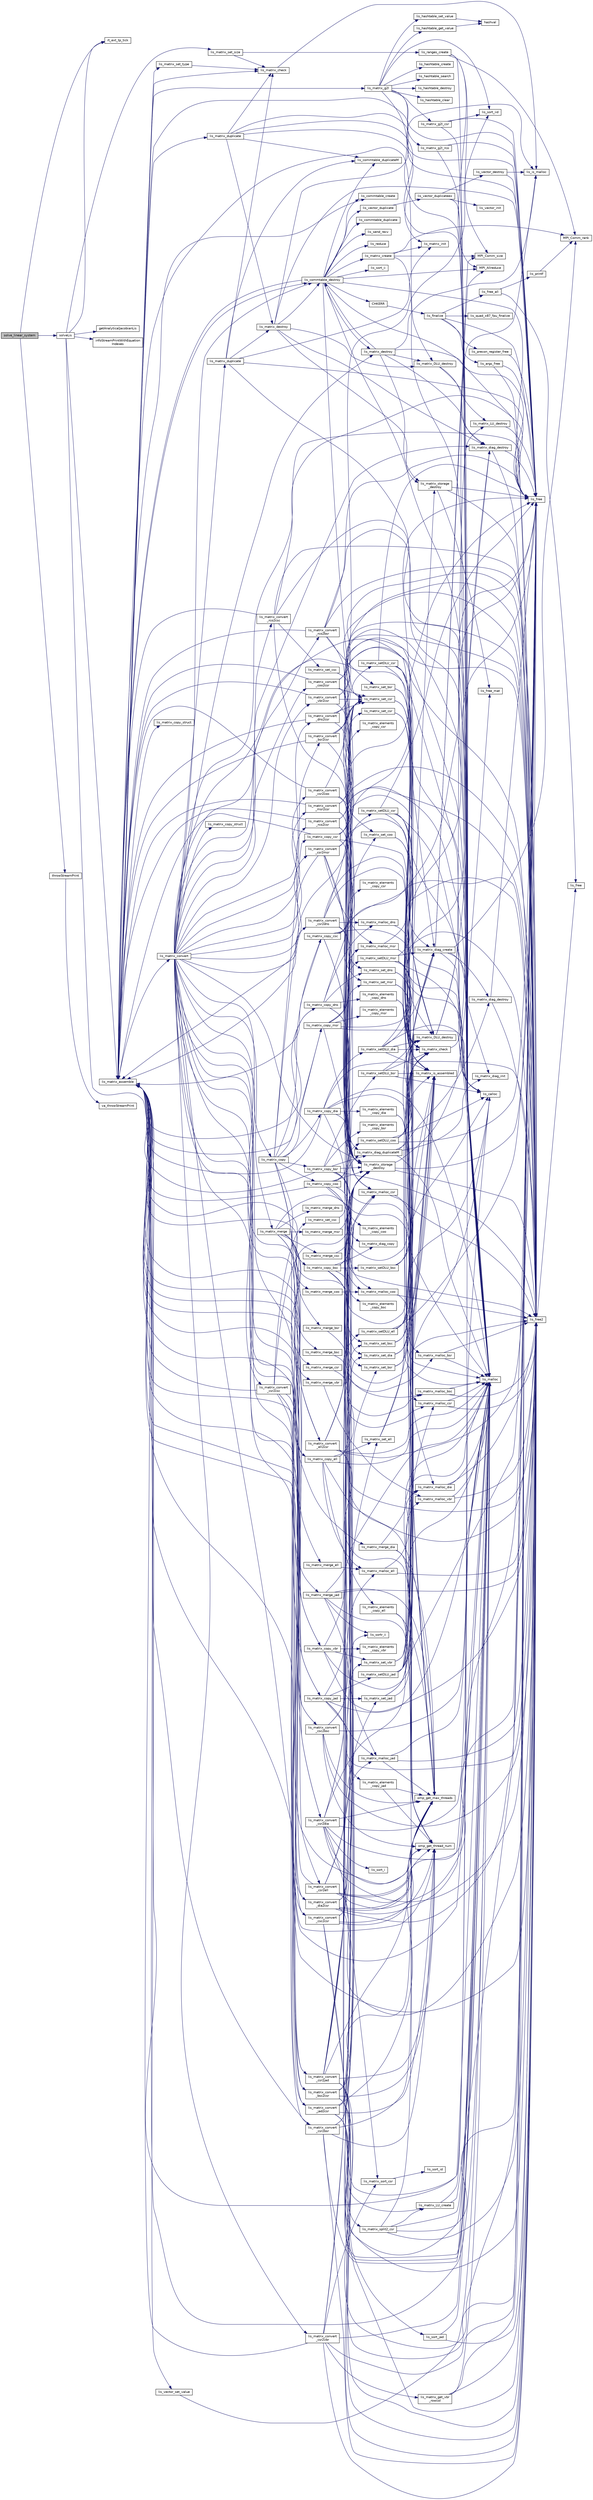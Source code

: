 digraph "solve_linear_system"
{
  edge [fontname="Helvetica",fontsize="10",labelfontname="Helvetica",labelfontsize="10"];
  node [fontname="Helvetica",fontsize="10",shape=record];
  rankdir="LR";
  Node215 [label="solve_linear_system",height=0.2,width=0.4,color="black", fillcolor="grey75", style="filled", fontcolor="black"];
  Node215 -> Node216 [color="midnightblue",fontsize="10",style="solid",fontname="Helvetica"];
  Node216 [label="rt_ext_tp_tick",height=0.2,width=0.4,color="black", fillcolor="white", style="filled",URL="$d7/d28/rtclock_8c.html#a7a8fa89eaf4aa15ad376434599985eb7"];
  Node215 -> Node217 [color="midnightblue",fontsize="10",style="solid",fontname="Helvetica"];
  Node217 [label="solveLis",height=0.2,width=0.4,color="black", fillcolor="white", style="filled",URL="$d4/de5/linear_solver_lis_8c.html#adbbed990fa55c714d2091ffbdbe9392e"];
  Node217 -> Node218 [color="midnightblue",fontsize="10",style="solid",fontname="Helvetica"];
  Node218 [label="infoStreamPrintWithEquation\lIndexes",height=0.2,width=0.4,color="black", fillcolor="white", style="filled",URL="$d8/d3d/omc__error_8c.html#a2a96c167550f8d6236d47f1d9cceec36"];
  Node217 -> Node219 [color="midnightblue",fontsize="10",style="solid",fontname="Helvetica"];
  Node219 [label="lis_vector_set_value",height=0.2,width=0.4,color="black", fillcolor="white", style="filled",URL="$d3/d33/lis_8h.html#acf2e33b8fc74b071e763219e200ab8f8"];
  Node219 -> Node220 [color="midnightblue",fontsize="10",style="solid",fontname="Helvetica"];
  Node220 [label="lis_malloc",height=0.2,width=0.4,color="black", fillcolor="white", style="filled",URL="$d3/d33/lis_8h.html#a122d3f4baa8db5c0253305eb459dff60"];
  Node217 -> Node216 [color="midnightblue",fontsize="10",style="solid",fontname="Helvetica"];
  Node217 -> Node221 [color="midnightblue",fontsize="10",style="solid",fontname="Helvetica"];
  Node221 [label="lis_matrix_set_size",height=0.2,width=0.4,color="black", fillcolor="white", style="filled",URL="$d3/d33/lis_8h.html#a5098c9b3c3a2cbaaf766eb7db74f0b91"];
  Node221 -> Node222 [color="midnightblue",fontsize="10",style="solid",fontname="Helvetica"];
  Node222 [label="lis_matrix_check",height=0.2,width=0.4,color="black", fillcolor="white", style="filled",URL="$db/df9/lis__matrix_8c.html#a207498479aa02c1ad6f182cdd1cc957d"];
  Node222 -> Node223 [color="midnightblue",fontsize="10",style="solid",fontname="Helvetica"];
  Node223 [label="lis_is_malloc",height=0.2,width=0.4,color="black", fillcolor="white", style="filled",URL="$d3/d33/lis_8h.html#aea2822ab3eb67aea22617f58c3693eba"];
  Node221 -> Node224 [color="midnightblue",fontsize="10",style="solid",fontname="Helvetica"];
  Node224 [label="lis_ranges_create",height=0.2,width=0.4,color="black", fillcolor="white", style="filled",URL="$dd/ddd/lis__system_8h.html#a3a8dc0cf4551b2aecd5041746cdc20c6"];
  Node224 -> Node225 [color="midnightblue",fontsize="10",style="solid",fontname="Helvetica"];
  Node225 [label="MPI_Comm_size",height=0.2,width=0.4,color="black", fillcolor="white", style="filled",URL="$dc/de2/mcvs_atm_disp__kry__bbd__p_8m.html#a0752c9f8e974c942931e1e760ac292c0"];
  Node224 -> Node226 [color="midnightblue",fontsize="10",style="solid",fontname="Helvetica"];
  Node226 [label="MPI_Comm_rank",height=0.2,width=0.4,color="black", fillcolor="white", style="filled",URL="$d5/dd9/_dummy_8c.html#a30cb49aa404bf93b44fbe96b97b83284"];
  Node224 -> Node220 [color="midnightblue",fontsize="10",style="solid",fontname="Helvetica"];
  Node224 -> Node227 [color="midnightblue",fontsize="10",style="solid",fontname="Helvetica"];
  Node227 [label="MPI_Allreduce",height=0.2,width=0.4,color="black", fillcolor="white", style="filled",URL="$dd/d91/_n___v_dot_prod_8m.html#ada2f602fc0ac693d1c0f4cd1a2fb0d50"];
  Node217 -> Node228 [color="midnightblue",fontsize="10",style="solid",fontname="Helvetica"];
  Node228 [label="lis_matrix_assemble",height=0.2,width=0.4,color="black", fillcolor="white", style="filled",URL="$d3/d33/lis_8h.html#ae1402e06056bc46de9adb5ef8f768cb7"];
  Node228 -> Node222 [color="midnightblue",fontsize="10",style="solid",fontname="Helvetica"];
  Node228 -> Node229 [color="midnightblue",fontsize="10",style="solid",fontname="Helvetica"];
  Node229 [label="lis_matrix_g2l",height=0.2,width=0.4,color="black", fillcolor="white", style="filled",URL="$d6/d1b/lis__mpi_8h.html#a1a662eb33cb8a96652ff81da35f3ae91"];
  Node229 -> Node230 [color="midnightblue",fontsize="10",style="solid",fontname="Helvetica"];
  Node230 [label="lis_matrix_g2l_csr",height=0.2,width=0.4,color="black", fillcolor="white", style="filled",URL="$de/df7/lis__matrix__mpi_8c.html#a8fbe986edad8e2aae7c4d115c342884b"];
  Node230 -> Node220 [color="midnightblue",fontsize="10",style="solid",fontname="Helvetica"];
  Node230 -> Node231 [color="midnightblue",fontsize="10",style="solid",fontname="Helvetica"];
  Node231 [label="lis_free",height=0.2,width=0.4,color="black", fillcolor="white", style="filled",URL="$d3/d33/lis_8h.html#af0814bbca0c23cdf4038206adf4cb94a"];
  Node230 -> Node232 [color="midnightblue",fontsize="10",style="solid",fontname="Helvetica"];
  Node232 [label="lis_sort_iid",height=0.2,width=0.4,color="black", fillcolor="white", style="filled",URL="$dd/ddd/lis__system_8h.html#a1ddccf6547bf1abd97105bcac045922f"];
  Node229 -> Node233 [color="midnightblue",fontsize="10",style="solid",fontname="Helvetica"];
  Node233 [label="lis_matrix_g2l_rco",height=0.2,width=0.4,color="black", fillcolor="white", style="filled",URL="$de/df7/lis__matrix__mpi_8c.html#aae800a7ab5ae37803efcb30c6a9e8948"];
  Node233 -> Node220 [color="midnightblue",fontsize="10",style="solid",fontname="Helvetica"];
  Node233 -> Node231 [color="midnightblue",fontsize="10",style="solid",fontname="Helvetica"];
  Node229 -> Node234 [color="midnightblue",fontsize="10",style="solid",fontname="Helvetica"];
  Node234 [label="lis_hashtable_create",height=0.2,width=0.4,color="black", fillcolor="white", style="filled",URL="$dd/ddd/lis__system_8h.html#a692ab01c1e3e7a91b42cd88241730e51"];
  Node229 -> Node231 [color="midnightblue",fontsize="10",style="solid",fontname="Helvetica"];
  Node229 -> Node235 [color="midnightblue",fontsize="10",style="solid",fontname="Helvetica"];
  Node235 [label="lis_hashtable_search",height=0.2,width=0.4,color="black", fillcolor="white", style="filled",URL="$dd/ddd/lis__system_8h.html#acbe7a9c93b9c26a7fe6f87dfa3b07e94"];
  Node229 -> Node236 [color="midnightblue",fontsize="10",style="solid",fontname="Helvetica"];
  Node236 [label="lis_hashtable_set_value",height=0.2,width=0.4,color="black", fillcolor="white", style="filled",URL="$dd/ddd/lis__system_8h.html#a146c8a19b30b0c269af57731256ba0d0"];
  Node236 -> Node237 [color="midnightblue",fontsize="10",style="solid",fontname="Helvetica"];
  Node237 [label="hashval",height=0.2,width=0.4,color="black", fillcolor="white", style="filled",URL="$d9/d8a/lp___hash_8c.html#a4341c9502229f42a1d569e06476d6eec"];
  Node229 -> Node220 [color="midnightblue",fontsize="10",style="solid",fontname="Helvetica"];
  Node229 -> Node238 [color="midnightblue",fontsize="10",style="solid",fontname="Helvetica"];
  Node238 [label="lis_hashtable_destroy",height=0.2,width=0.4,color="black", fillcolor="white", style="filled",URL="$dd/ddd/lis__system_8h.html#a1dfd7ce6918c7acd8667db3da426a07a"];
  Node229 -> Node239 [color="midnightblue",fontsize="10",style="solid",fontname="Helvetica"];
  Node239 [label="lis_hashtable_clear",height=0.2,width=0.4,color="black", fillcolor="white", style="filled",URL="$dd/ddd/lis__system_8h.html#ac06161fe9739828e13cb088e6f1c025c"];
  Node229 -> Node240 [color="midnightblue",fontsize="10",style="solid",fontname="Helvetica"];
  Node240 [label="lis_hashtable_get_value",height=0.2,width=0.4,color="black", fillcolor="white", style="filled",URL="$dd/ddd/lis__system_8h.html#a2e1e75519f072397470eff547183dc24"];
  Node240 -> Node237 [color="midnightblue",fontsize="10",style="solid",fontname="Helvetica"];
  Node229 -> Node232 [color="midnightblue",fontsize="10",style="solid",fontname="Helvetica"];
  Node228 -> Node241 [color="midnightblue",fontsize="10",style="solid",fontname="Helvetica"];
  Node241 [label="lis_commtable_create",height=0.2,width=0.4,color="black", fillcolor="white", style="filled",URL="$d6/d1b/lis__mpi_8h.html#a4b55852911759848ff359a7675c2e639"];
  Node228 -> Node242 [color="midnightblue",fontsize="10",style="solid",fontname="Helvetica"];
  Node242 [label="lis_matrix_duplicate",height=0.2,width=0.4,color="black", fillcolor="white", style="filled",URL="$db/df9/lis__matrix_8c.html#a26fe63f58afed746160710bfc754950c"];
  Node242 -> Node222 [color="midnightblue",fontsize="10",style="solid",fontname="Helvetica"];
  Node242 -> Node220 [color="midnightblue",fontsize="10",style="solid",fontname="Helvetica"];
  Node242 -> Node243 [color="midnightblue",fontsize="10",style="solid",fontname="Helvetica"];
  Node243 [label="lis_matrix_init",height=0.2,width=0.4,color="black", fillcolor="white", style="filled",URL="$db/df9/lis__matrix_8c.html#a20b71df56f9842bc7a3d6b3463e0d419"];
  Node242 -> Node244 [color="midnightblue",fontsize="10",style="solid",fontname="Helvetica"];
  Node244 [label="lis_matrix_destroy",height=0.2,width=0.4,color="black", fillcolor="white", style="filled",URL="$db/df9/lis__matrix_8c.html#a491b869a868cf07e3887be9afcbd12a9"];
  Node244 -> Node223 [color="midnightblue",fontsize="10",style="solid",fontname="Helvetica"];
  Node244 -> Node245 [color="midnightblue",fontsize="10",style="solid",fontname="Helvetica"];
  Node245 [label="lis_matrix_storage\l_destroy",height=0.2,width=0.4,color="black", fillcolor="white", style="filled",URL="$db/df9/lis__matrix_8c.html#a5bdaf642483209f45b8358b96c45f55b"];
  Node245 -> Node231 [color="midnightblue",fontsize="10",style="solid",fontname="Helvetica"];
  Node245 -> Node246 [color="midnightblue",fontsize="10",style="solid",fontname="Helvetica"];
  Node246 [label="lis_free_mat",height=0.2,width=0.4,color="black", fillcolor="white", style="filled",URL="$dd/ddd/lis__system_8h.html#a31052226bd89852d0ce363485a720c68"];
  Node245 -> Node247 [color="midnightblue",fontsize="10",style="solid",fontname="Helvetica"];
  Node247 [label="lis_free2",height=0.2,width=0.4,color="black", fillcolor="white", style="filled",URL="$d3/d33/lis_8h.html#a6bbb2ee65dc29822ab6fb7f306da1dd3"];
  Node247 -> Node248 [color="midnightblue",fontsize="10",style="solid",fontname="Helvetica"];
  Node248 [label="lis_free",height=0.2,width=0.4,color="black", fillcolor="white", style="filled",URL="$d8/d27/lis__memory_8c.html#af0814bbca0c23cdf4038206adf4cb94a"];
  Node244 -> Node249 [color="midnightblue",fontsize="10",style="solid",fontname="Helvetica"];
  Node249 [label="lis_matrix_DLU_destroy",height=0.2,width=0.4,color="black", fillcolor="white", style="filled",URL="$db/df9/lis__matrix_8c.html#a6257d38b74f6ffe4b17da444cbfcf891"];
  Node249 -> Node250 [color="midnightblue",fontsize="10",style="solid",fontname="Helvetica"];
  Node250 [label="lis_matrix_diag_destroy",height=0.2,width=0.4,color="black", fillcolor="white", style="filled",URL="$d1/d1f/lis__matrix_8h.html#ae168ace8efd42f2053ec267262ed32cf"];
  Node250 -> Node231 [color="midnightblue",fontsize="10",style="solid",fontname="Helvetica"];
  Node250 -> Node247 [color="midnightblue",fontsize="10",style="solid",fontname="Helvetica"];
  Node249 -> Node251 [color="midnightblue",fontsize="10",style="solid",fontname="Helvetica"];
  Node251 [label="lis_matrix_LU_destroy",height=0.2,width=0.4,color="black", fillcolor="white", style="filled",URL="$db/df9/lis__matrix_8c.html#af5578afc833e3df18b3394f4350e88a4"];
  Node251 -> Node231 [color="midnightblue",fontsize="10",style="solid",fontname="Helvetica"];
  Node244 -> Node250 [color="midnightblue",fontsize="10",style="solid",fontname="Helvetica"];
  Node244 -> Node231 [color="midnightblue",fontsize="10",style="solid",fontname="Helvetica"];
  Node244 -> Node252 [color="midnightblue",fontsize="10",style="solid",fontname="Helvetica"];
  Node252 [label="lis_commtable_destroy",height=0.2,width=0.4,color="black", fillcolor="white", style="filled",URL="$d6/d1b/lis__mpi_8h.html#aac9a379d4b7e53f8eeefe9a945d95637"];
  Node252 -> Node231 [color="midnightblue",fontsize="10",style="solid",fontname="Helvetica"];
  Node252 -> Node253 [color="midnightblue",fontsize="10",style="solid",fontname="Helvetica"];
  Node253 [label="lis_commtable_duplicate",height=0.2,width=0.4,color="black", fillcolor="white", style="filled",URL="$d6/d1b/lis__mpi_8h.html#abed557c444667da1431cff50410181d9"];
  Node252 -> Node220 [color="midnightblue",fontsize="10",style="solid",fontname="Helvetica"];
  Node252 -> Node254 [color="midnightblue",fontsize="10",style="solid",fontname="Helvetica"];
  Node254 [label="lis_commtable_duplicateM",height=0.2,width=0.4,color="black", fillcolor="white", style="filled",URL="$d6/d1b/lis__mpi_8h.html#a585d088fb4f6286de3eec7ae6848c436"];
  Node252 -> Node241 [color="midnightblue",fontsize="10",style="solid",fontname="Helvetica"];
  Node252 -> Node247 [color="midnightblue",fontsize="10",style="solid",fontname="Helvetica"];
  Node252 -> Node255 [color="midnightblue",fontsize="10",style="solid",fontname="Helvetica"];
  Node255 [label="lis_send_recv",height=0.2,width=0.4,color="black", fillcolor="white", style="filled",URL="$d6/d1b/lis__mpi_8h.html#a5945d9e682dc8376768b6331e1e56a6e"];
  Node252 -> Node227 [color="midnightblue",fontsize="10",style="solid",fontname="Helvetica"];
  Node252 -> Node256 [color="midnightblue",fontsize="10",style="solid",fontname="Helvetica"];
  Node256 [label="CHKERR",height=0.2,width=0.4,color="black", fillcolor="white", style="filled",URL="$d3/d33/lis_8h.html#a22021fddf82de19f001f304f2c3630a4"];
  Node256 -> Node257 [color="midnightblue",fontsize="10",style="solid",fontname="Helvetica"];
  Node257 [label="lis_finalize",height=0.2,width=0.4,color="black", fillcolor="white", style="filled",URL="$d3/d33/lis_8h.html#a952bea9fd9fcb67b0e061e3d34fdad21"];
  Node257 -> Node258 [color="midnightblue",fontsize="10",style="solid",fontname="Helvetica"];
  Node258 [label="lis_precon_register_free",height=0.2,width=0.4,color="black", fillcolor="white", style="filled",URL="$d3/d33/lis_8h.html#ac42eda4c538f9dfea0dee7df2e5a04d3"];
  Node258 -> Node231 [color="midnightblue",fontsize="10",style="solid",fontname="Helvetica"];
  Node257 -> Node259 [color="midnightblue",fontsize="10",style="solid",fontname="Helvetica"];
  Node259 [label="lis_args_free",height=0.2,width=0.4,color="black", fillcolor="white", style="filled",URL="$db/d71/lis__init_8c.html#aef2879fb461a62ec3211bda4095b501d"];
  Node259 -> Node247 [color="midnightblue",fontsize="10",style="solid",fontname="Helvetica"];
  Node259 -> Node231 [color="midnightblue",fontsize="10",style="solid",fontname="Helvetica"];
  Node257 -> Node231 [color="midnightblue",fontsize="10",style="solid",fontname="Helvetica"];
  Node257 -> Node260 [color="midnightblue",fontsize="10",style="solid",fontname="Helvetica"];
  Node260 [label="lis_quad_x87_fpu_finalize",height=0.2,width=0.4,color="black", fillcolor="white", style="filled",URL="$d0/d8b/lis__precision_8h.html#a850848e079eed39d8a6a6955c24e948e"];
  Node257 -> Node261 [color="midnightblue",fontsize="10",style="solid",fontname="Helvetica"];
  Node261 [label="lis_free_all",height=0.2,width=0.4,color="black", fillcolor="white", style="filled",URL="$dd/ddd/lis__system_8h.html#a5179b1aa24ae67ff355b90b60dc4cc7b"];
  Node261 -> Node262 [color="midnightblue",fontsize="10",style="solid",fontname="Helvetica"];
  Node262 [label="lis_printf",height=0.2,width=0.4,color="black", fillcolor="white", style="filled",URL="$dd/ddd/lis__system_8h.html#a2a30f959169ad86b4d3ee5c8262eb4d5"];
  Node262 -> Node226 [color="midnightblue",fontsize="10",style="solid",fontname="Helvetica"];
  Node261 -> Node248 [color="midnightblue",fontsize="10",style="solid",fontname="Helvetica"];
  Node252 -> Node263 [color="midnightblue",fontsize="10",style="solid",fontname="Helvetica"];
  Node263 [label="lis_reduce",height=0.2,width=0.4,color="black", fillcolor="white", style="filled",URL="$d6/d1b/lis__mpi_8h.html#a34d4aae4922e08b4939eb2c30f40745c"];
  Node252 -> Node264 [color="midnightblue",fontsize="10",style="solid",fontname="Helvetica"];
  Node264 [label="lis_matrix_create",height=0.2,width=0.4,color="black", fillcolor="white", style="filled",URL="$d3/d33/lis_8h.html#a7c17a4a2025a8ebb622a1374fb040d25"];
  Node264 -> Node220 [color="midnightblue",fontsize="10",style="solid",fontname="Helvetica"];
  Node264 -> Node243 [color="midnightblue",fontsize="10",style="solid",fontname="Helvetica"];
  Node264 -> Node225 [color="midnightblue",fontsize="10",style="solid",fontname="Helvetica"];
  Node264 -> Node226 [color="midnightblue",fontsize="10",style="solid",fontname="Helvetica"];
  Node252 -> Node265 [color="midnightblue",fontsize="10",style="solid",fontname="Helvetica"];
  Node265 [label="lis_sort_ii",height=0.2,width=0.4,color="black", fillcolor="white", style="filled",URL="$dd/ddd/lis__system_8h.html#a9721c673539c99937aef4898e83ce09e"];
  Node252 -> Node266 [color="midnightblue",fontsize="10",style="solid",fontname="Helvetica"];
  Node266 [label="lis_matrix_set_csr",height=0.2,width=0.4,color="black", fillcolor="white", style="filled",URL="$d3/d33/lis_8h.html#a4aa92813998c9036056cff9d515966b0"];
  Node266 -> Node267 [color="midnightblue",fontsize="10",style="solid",fontname="Helvetica"];
  Node267 [label="lis_matrix_check",height=0.2,width=0.4,color="black", fillcolor="white", style="filled",URL="$d1/d1f/lis__matrix_8h.html#a207498479aa02c1ad6f182cdd1cc957d"];
  Node267 -> Node223 [color="midnightblue",fontsize="10",style="solid",fontname="Helvetica"];
  Node266 -> Node268 [color="midnightblue",fontsize="10",style="solid",fontname="Helvetica"];
  Node268 [label="lis_matrix_is_assembled",height=0.2,width=0.4,color="black", fillcolor="white", style="filled",URL="$d3/d33/lis_8h.html#a5f054f4c345bfc1f76e5eed52e3028d2"];
  Node252 -> Node269 [color="midnightblue",fontsize="10",style="solid",fontname="Helvetica"];
  Node269 [label="lis_matrix_destroy",height=0.2,width=0.4,color="black", fillcolor="white", style="filled",URL="$d3/d33/lis_8h.html#a491b869a868cf07e3887be9afcbd12a9"];
  Node269 -> Node223 [color="midnightblue",fontsize="10",style="solid",fontname="Helvetica"];
  Node269 -> Node245 [color="midnightblue",fontsize="10",style="solid",fontname="Helvetica"];
  Node269 -> Node249 [color="midnightblue",fontsize="10",style="solid",fontname="Helvetica"];
  Node269 -> Node250 [color="midnightblue",fontsize="10",style="solid",fontname="Helvetica"];
  Node269 -> Node231 [color="midnightblue",fontsize="10",style="solid",fontname="Helvetica"];
  Node269 -> Node252 [color="midnightblue",fontsize="10",style="solid",fontname="Helvetica"];
  Node252 -> Node228 [color="midnightblue",fontsize="10",style="solid",fontname="Helvetica"];
  Node252 -> Node270 [color="midnightblue",fontsize="10",style="solid",fontname="Helvetica"];
  Node270 [label="lis_vector_duplicate",height=0.2,width=0.4,color="black", fillcolor="white", style="filled",URL="$d3/d33/lis_8h.html#a9664310a0b87df2349ce08a639d3e5b5"];
  Node270 -> Node271 [color="midnightblue",fontsize="10",style="solid",fontname="Helvetica"];
  Node271 [label="lis_vector_duplicateex",height=0.2,width=0.4,color="black", fillcolor="white", style="filled",URL="$de/dbe/lis__vector_8c.html#a4a0724186dfc5c93a3f748e11692b0c2"];
  Node271 -> Node220 [color="midnightblue",fontsize="10",style="solid",fontname="Helvetica"];
  Node271 -> Node272 [color="midnightblue",fontsize="10",style="solid",fontname="Helvetica"];
  Node272 [label="lis_vector_init",height=0.2,width=0.4,color="black", fillcolor="white", style="filled",URL="$de/dbe/lis__vector_8c.html#a3feb3b0e4e4d8f1fcdd2db936ebe87f5"];
  Node271 -> Node273 [color="midnightblue",fontsize="10",style="solid",fontname="Helvetica"];
  Node273 [label="lis_vector_destroy",height=0.2,width=0.4,color="black", fillcolor="white", style="filled",URL="$de/dbe/lis__vector_8c.html#af65cdf13b483c0ff4fd1c040598185bc"];
  Node273 -> Node223 [color="midnightblue",fontsize="10",style="solid",fontname="Helvetica"];
  Node273 -> Node231 [color="midnightblue",fontsize="10",style="solid",fontname="Helvetica"];
  Node242 -> Node231 [color="midnightblue",fontsize="10",style="solid",fontname="Helvetica"];
  Node242 -> Node254 [color="midnightblue",fontsize="10",style="solid",fontname="Helvetica"];
  Node228 -> Node274 [color="midnightblue",fontsize="10",style="solid",fontname="Helvetica"];
  Node274 [label="lis_matrix_set_type",height=0.2,width=0.4,color="black", fillcolor="white", style="filled",URL="$db/df9/lis__matrix_8c.html#ab3cec3a77159281367c103bfd5f66b1f"];
  Node274 -> Node222 [color="midnightblue",fontsize="10",style="solid",fontname="Helvetica"];
  Node228 -> Node275 [color="midnightblue",fontsize="10",style="solid",fontname="Helvetica"];
  Node275 [label="lis_matrix_convert",height=0.2,width=0.4,color="black", fillcolor="white", style="filled",URL="$d3/d33/lis_8h.html#ab39d0caf58328972e946f74dc4866d8d"];
  Node275 -> Node267 [color="midnightblue",fontsize="10",style="solid",fontname="Helvetica"];
  Node275 -> Node276 [color="midnightblue",fontsize="10",style="solid",fontname="Helvetica"];
  Node276 [label="lis_matrix_merge",height=0.2,width=0.4,color="black", fillcolor="white", style="filled",URL="$d5/d58/lis__matrix__ops_8c.html#a7bf745e0bddac76a495537d2246b543d"];
  Node276 -> Node277 [color="midnightblue",fontsize="10",style="solid",fontname="Helvetica"];
  Node277 [label="lis_matrix_merge_csr",height=0.2,width=0.4,color="black", fillcolor="white", style="filled",URL="$d1/d1f/lis__matrix_8h.html#aff12b63318888aeedf8b7cfe3367f644"];
  Node277 -> Node278 [color="midnightblue",fontsize="10",style="solid",fontname="Helvetica"];
  Node278 [label="lis_matrix_malloc_csr",height=0.2,width=0.4,color="black", fillcolor="white", style="filled",URL="$da/d24/lis__matrix__csr_8c.html#a058ca6de425335bf826453c9440a3272"];
  Node278 -> Node220 [color="midnightblue",fontsize="10",style="solid",fontname="Helvetica"];
  Node278 -> Node247 [color="midnightblue",fontsize="10",style="solid",fontname="Helvetica"];
  Node276 -> Node279 [color="midnightblue",fontsize="10",style="solid",fontname="Helvetica"];
  Node279 [label="lis_matrix_merge_csc",height=0.2,width=0.4,color="black", fillcolor="white", style="filled",URL="$d1/d1f/lis__matrix_8h.html#a0ff72fd78be5855d6d8f06455821e1a3"];
  Node279 -> Node280 [color="midnightblue",fontsize="10",style="solid",fontname="Helvetica"];
  Node280 [label="lis_matrix_malloc_csr",height=0.2,width=0.4,color="black", fillcolor="white", style="filled",URL="$d3/d33/lis_8h.html#a058ca6de425335bf826453c9440a3272"];
  Node280 -> Node220 [color="midnightblue",fontsize="10",style="solid",fontname="Helvetica"];
  Node280 -> Node247 [color="midnightblue",fontsize="10",style="solid",fontname="Helvetica"];
  Node276 -> Node281 [color="midnightblue",fontsize="10",style="solid",fontname="Helvetica"];
  Node281 [label="lis_matrix_merge_msr",height=0.2,width=0.4,color="black", fillcolor="white", style="filled",URL="$d1/d1f/lis__matrix_8h.html#a94f05b3662f133dbb3469aa0be9c3b00"];
  Node281 -> Node282 [color="midnightblue",fontsize="10",style="solid",fontname="Helvetica"];
  Node282 [label="lis_matrix_malloc_msr",height=0.2,width=0.4,color="black", fillcolor="white", style="filled",URL="$da/dcc/lis__matrix__msr_8c.html#afd82ee6acb6eaefce20240a192f738f7"];
  Node282 -> Node220 [color="midnightblue",fontsize="10",style="solid",fontname="Helvetica"];
  Node282 -> Node247 [color="midnightblue",fontsize="10",style="solid",fontname="Helvetica"];
  Node276 -> Node283 [color="midnightblue",fontsize="10",style="solid",fontname="Helvetica"];
  Node283 [label="lis_matrix_merge_bsr",height=0.2,width=0.4,color="black", fillcolor="white", style="filled",URL="$d1/d1f/lis__matrix_8h.html#a5513e5aca8c247f18a7bd8c8cad0b2f6"];
  Node283 -> Node284 [color="midnightblue",fontsize="10",style="solid",fontname="Helvetica"];
  Node284 [label="lis_matrix_malloc_bsr",height=0.2,width=0.4,color="black", fillcolor="white", style="filled",URL="$d9/d05/lis__matrix__bsr_8c.html#aa2ef705edd3e30873cb6a2d419aab449"];
  Node284 -> Node220 [color="midnightblue",fontsize="10",style="solid",fontname="Helvetica"];
  Node284 -> Node247 [color="midnightblue",fontsize="10",style="solid",fontname="Helvetica"];
  Node276 -> Node285 [color="midnightblue",fontsize="10",style="solid",fontname="Helvetica"];
  Node285 [label="lis_matrix_merge_ell",height=0.2,width=0.4,color="black", fillcolor="white", style="filled",URL="$d1/d1f/lis__matrix_8h.html#a83cb2719e24ecbb53ed074dbc9941ad9"];
  Node285 -> Node286 [color="midnightblue",fontsize="10",style="solid",fontname="Helvetica"];
  Node286 [label="lis_matrix_malloc_ell",height=0.2,width=0.4,color="black", fillcolor="white", style="filled",URL="$d3/d4b/lis__matrix__ell_8c.html#af44c450eda9fd1a15d930b3ca3002521"];
  Node286 -> Node220 [color="midnightblue",fontsize="10",style="solid",fontname="Helvetica"];
  Node286 -> Node247 [color="midnightblue",fontsize="10",style="solid",fontname="Helvetica"];
  Node276 -> Node287 [color="midnightblue",fontsize="10",style="solid",fontname="Helvetica"];
  Node287 [label="lis_matrix_merge_jad",height=0.2,width=0.4,color="black", fillcolor="white", style="filled",URL="$d1/d1f/lis__matrix_8h.html#ae2e2236f51b82d9afb90a582b1490d2b"];
  Node287 -> Node220 [color="midnightblue",fontsize="10",style="solid",fontname="Helvetica"];
  Node287 -> Node247 [color="midnightblue",fontsize="10",style="solid",fontname="Helvetica"];
  Node287 -> Node288 [color="midnightblue",fontsize="10",style="solid",fontname="Helvetica"];
  Node288 [label="omp_get_max_threads",height=0.2,width=0.4,color="black", fillcolor="white", style="filled",URL="$d3/d5a/gk__proto_8h.html#aa00d2b875207d14eba24b62e65e795dd"];
  Node287 -> Node289 [color="midnightblue",fontsize="10",style="solid",fontname="Helvetica"];
  Node289 [label="omp_get_thread_num",height=0.2,width=0.4,color="black", fillcolor="white", style="filled",URL="$d3/d5a/gk__proto_8h.html#afd4d1cfdcccf111a8ab472b1fef44d7f"];
  Node287 -> Node290 [color="midnightblue",fontsize="10",style="solid",fontname="Helvetica"];
  Node290 [label="lis_matrix_malloc_jad",height=0.2,width=0.4,color="black", fillcolor="white", style="filled",URL="$de/d5b/lis__matrix__jad_8c.html#a8f0b2689f69afa9b67c5e6ba51415923"];
  Node290 -> Node288 [color="midnightblue",fontsize="10",style="solid",fontname="Helvetica"];
  Node290 -> Node220 [color="midnightblue",fontsize="10",style="solid",fontname="Helvetica"];
  Node290 -> Node247 [color="midnightblue",fontsize="10",style="solid",fontname="Helvetica"];
  Node287 -> Node291 [color="midnightblue",fontsize="10",style="solid",fontname="Helvetica"];
  Node291 [label="lis_sortr_ii",height=0.2,width=0.4,color="black", fillcolor="white", style="filled",URL="$dd/ddd/lis__system_8h.html#a92108e7be53f6495c7a181601a426228"];
  Node276 -> Node292 [color="midnightblue",fontsize="10",style="solid",fontname="Helvetica"];
  Node292 [label="lis_matrix_merge_dia",height=0.2,width=0.4,color="black", fillcolor="white", style="filled",URL="$d1/d1f/lis__matrix_8h.html#a1add11eafac04d9dead4361dc3e51fca"];
  Node292 -> Node293 [color="midnightblue",fontsize="10",style="solid",fontname="Helvetica"];
  Node293 [label="lis_matrix_malloc_dia",height=0.2,width=0.4,color="black", fillcolor="white", style="filled",URL="$d5/da1/lis__matrix__dia_8c.html#a5f130b4bb19280f422ade8f7197d7295"];
  Node293 -> Node220 [color="midnightblue",fontsize="10",style="solid",fontname="Helvetica"];
  Node293 -> Node247 [color="midnightblue",fontsize="10",style="solid",fontname="Helvetica"];
  Node292 -> Node288 [color="midnightblue",fontsize="10",style="solid",fontname="Helvetica"];
  Node292 -> Node289 [color="midnightblue",fontsize="10",style="solid",fontname="Helvetica"];
  Node276 -> Node294 [color="midnightblue",fontsize="10",style="solid",fontname="Helvetica"];
  Node294 [label="lis_matrix_merge_bsc",height=0.2,width=0.4,color="black", fillcolor="white", style="filled",URL="$d1/d1f/lis__matrix_8h.html#a62488f811ffc02bf64e063d3ce161f11"];
  Node294 -> Node295 [color="midnightblue",fontsize="10",style="solid",fontname="Helvetica"];
  Node295 [label="lis_matrix_malloc_bsc",height=0.2,width=0.4,color="black", fillcolor="white", style="filled",URL="$d0/d7d/lis__matrix__bsc_8c.html#a8b0dbf26ada34ff823478a1f878ca9db"];
  Node295 -> Node220 [color="midnightblue",fontsize="10",style="solid",fontname="Helvetica"];
  Node295 -> Node247 [color="midnightblue",fontsize="10",style="solid",fontname="Helvetica"];
  Node276 -> Node296 [color="midnightblue",fontsize="10",style="solid",fontname="Helvetica"];
  Node296 [label="lis_matrix_merge_dns",height=0.2,width=0.4,color="black", fillcolor="white", style="filled",URL="$d1/d1f/lis__matrix_8h.html#ad435442f1255bb4b3d415716dfd0fc45"];
  Node276 -> Node297 [color="midnightblue",fontsize="10",style="solid",fontname="Helvetica"];
  Node297 [label="lis_matrix_merge_coo",height=0.2,width=0.4,color="black", fillcolor="white", style="filled",URL="$d1/d1f/lis__matrix_8h.html#a22e8033c951b9797132c2d231556b12f"];
  Node297 -> Node298 [color="midnightblue",fontsize="10",style="solid",fontname="Helvetica"];
  Node298 [label="lis_matrix_malloc_coo",height=0.2,width=0.4,color="black", fillcolor="white", style="filled",URL="$d4/db1/lis__matrix__coo_8c.html#acf8bee45770cdfe6bbc195e8fcc236df"];
  Node298 -> Node220 [color="midnightblue",fontsize="10",style="solid",fontname="Helvetica"];
  Node298 -> Node247 [color="midnightblue",fontsize="10",style="solid",fontname="Helvetica"];
  Node276 -> Node299 [color="midnightblue",fontsize="10",style="solid",fontname="Helvetica"];
  Node299 [label="lis_matrix_merge_vbr",height=0.2,width=0.4,color="black", fillcolor="white", style="filled",URL="$d1/d1f/lis__matrix_8h.html#a31290dfc9b4129bb432513fc287c13cc"];
  Node299 -> Node300 [color="midnightblue",fontsize="10",style="solid",fontname="Helvetica"];
  Node300 [label="lis_matrix_malloc_vbr",height=0.2,width=0.4,color="black", fillcolor="white", style="filled",URL="$db/d7b/lis__matrix__vbr_8c.html#aba6878437ec4dc85f8d82c01f4bff462"];
  Node300 -> Node220 [color="midnightblue",fontsize="10",style="solid",fontname="Helvetica"];
  Node300 -> Node247 [color="midnightblue",fontsize="10",style="solid",fontname="Helvetica"];
  Node276 -> Node301 [color="midnightblue",fontsize="10",style="solid",fontname="Helvetica"];
  Node301 [label="lis_matrix_DLU_destroy",height=0.2,width=0.4,color="black", fillcolor="white", style="filled",URL="$d1/d1f/lis__matrix_8h.html#a6257d38b74f6ffe4b17da444cbfcf891"];
  Node301 -> Node250 [color="midnightblue",fontsize="10",style="solid",fontname="Helvetica"];
  Node301 -> Node251 [color="midnightblue",fontsize="10",style="solid",fontname="Helvetica"];
  Node275 -> Node302 [color="midnightblue",fontsize="10",style="solid",fontname="Helvetica"];
  Node302 [label="lis_matrix_copy",height=0.2,width=0.4,color="black", fillcolor="white", style="filled",URL="$d5/d58/lis__matrix__ops_8c.html#a1a649d823fe705d725e2a16be5292288"];
  Node302 -> Node267 [color="midnightblue",fontsize="10",style="solid",fontname="Helvetica"];
  Node302 -> Node303 [color="midnightblue",fontsize="10",style="solid",fontname="Helvetica"];
  Node303 [label="lis_matrix_copy_csr",height=0.2,width=0.4,color="black", fillcolor="white", style="filled",URL="$d1/d1f/lis__matrix_8h.html#ae610d31c563c2bd06e5dfddaf68d8f9b"];
  Node303 -> Node278 [color="midnightblue",fontsize="10",style="solid",fontname="Helvetica"];
  Node303 -> Node247 [color="midnightblue",fontsize="10",style="solid",fontname="Helvetica"];
  Node303 -> Node220 [color="midnightblue",fontsize="10",style="solid",fontname="Helvetica"];
  Node303 -> Node304 [color="midnightblue",fontsize="10",style="solid",fontname="Helvetica"];
  Node304 [label="lis_matrix_elements\l_copy_csr",height=0.2,width=0.4,color="black", fillcolor="white", style="filled",URL="$da/d24/lis__matrix__csr_8c.html#ab9ef64728750a1ed8d7a494841d4e304"];
  Node303 -> Node305 [color="midnightblue",fontsize="10",style="solid",fontname="Helvetica"];
  Node305 [label="lis_matrix_setDLU_csr",height=0.2,width=0.4,color="black", fillcolor="white", style="filled",URL="$da/d24/lis__matrix__csr_8c.html#a26509578cc1c980adef440baa308fdbc"];
  Node305 -> Node267 [color="midnightblue",fontsize="10",style="solid",fontname="Helvetica"];
  Node305 -> Node268 [color="midnightblue",fontsize="10",style="solid",fontname="Helvetica"];
  Node305 -> Node306 [color="midnightblue",fontsize="10",style="solid",fontname="Helvetica"];
  Node306 [label="lis_calloc",height=0.2,width=0.4,color="black", fillcolor="white", style="filled",URL="$d3/d33/lis_8h.html#a27e03336c86280f82c32fbd82405bc4d"];
  Node305 -> Node301 [color="midnightblue",fontsize="10",style="solid",fontname="Helvetica"];
  Node305 -> Node307 [color="midnightblue",fontsize="10",style="solid",fontname="Helvetica"];
  Node307 [label="lis_matrix_diag_create",height=0.2,width=0.4,color="black", fillcolor="white", style="filled",URL="$d1/d1f/lis__matrix_8h.html#a25608d1b7b208f29380b0c0b04769a40"];
  Node307 -> Node220 [color="midnightblue",fontsize="10",style="solid",fontname="Helvetica"];
  Node307 -> Node308 [color="midnightblue",fontsize="10",style="solid",fontname="Helvetica"];
  Node308 [label="lis_matrix_diag_init",height=0.2,width=0.4,color="black", fillcolor="white", style="filled",URL="$d0/d7f/lis__matrix__diag_8c.html#ab6454635a79e417628fab95d4572584a"];
  Node307 -> Node225 [color="midnightblue",fontsize="10",style="solid",fontname="Helvetica"];
  Node307 -> Node226 [color="midnightblue",fontsize="10",style="solid",fontname="Helvetica"];
  Node307 -> Node309 [color="midnightblue",fontsize="10",style="solid",fontname="Helvetica"];
  Node309 [label="lis_matrix_diag_destroy",height=0.2,width=0.4,color="black", fillcolor="white", style="filled",URL="$d0/d7f/lis__matrix__diag_8c.html#ae168ace8efd42f2053ec267262ed32cf"];
  Node309 -> Node231 [color="midnightblue",fontsize="10",style="solid",fontname="Helvetica"];
  Node309 -> Node247 [color="midnightblue",fontsize="10",style="solid",fontname="Helvetica"];
  Node307 -> Node227 [color="midnightblue",fontsize="10",style="solid",fontname="Helvetica"];
  Node305 -> Node231 [color="midnightblue",fontsize="10",style="solid",fontname="Helvetica"];
  Node303 -> Node310 [color="midnightblue",fontsize="10",style="solid",fontname="Helvetica"];
  Node310 [label="lis_matrix_set_csr",height=0.2,width=0.4,color="black", fillcolor="white", style="filled",URL="$da/d24/lis__matrix__csr_8c.html#a24cda5e0464af4b45be3811ebf5569af"];
  Node310 -> Node267 [color="midnightblue",fontsize="10",style="solid",fontname="Helvetica"];
  Node310 -> Node268 [color="midnightblue",fontsize="10",style="solid",fontname="Helvetica"];
  Node303 -> Node228 [color="midnightblue",fontsize="10",style="solid",fontname="Helvetica"];
  Node303 -> Node311 [color="midnightblue",fontsize="10",style="solid",fontname="Helvetica"];
  Node311 [label="lis_matrix_storage\l_destroy",height=0.2,width=0.4,color="black", fillcolor="white", style="filled",URL="$d1/d1f/lis__matrix_8h.html#a5bdaf642483209f45b8358b96c45f55b"];
  Node311 -> Node231 [color="midnightblue",fontsize="10",style="solid",fontname="Helvetica"];
  Node311 -> Node246 [color="midnightblue",fontsize="10",style="solid",fontname="Helvetica"];
  Node311 -> Node247 [color="midnightblue",fontsize="10",style="solid",fontname="Helvetica"];
  Node302 -> Node312 [color="midnightblue",fontsize="10",style="solid",fontname="Helvetica"];
  Node312 [label="lis_matrix_copy_csc",height=0.2,width=0.4,color="black", fillcolor="white", style="filled",URL="$d1/d1f/lis__matrix_8h.html#ae69325d1f1108812b27f1ca13aebab86"];
  Node312 -> Node280 [color="midnightblue",fontsize="10",style="solid",fontname="Helvetica"];
  Node312 -> Node247 [color="midnightblue",fontsize="10",style="solid",fontname="Helvetica"];
  Node312 -> Node220 [color="midnightblue",fontsize="10",style="solid",fontname="Helvetica"];
  Node312 -> Node313 [color="midnightblue",fontsize="10",style="solid",fontname="Helvetica"];
  Node313 [label="lis_matrix_elements\l_copy_csr",height=0.2,width=0.4,color="black", fillcolor="white", style="filled",URL="$d1/d1f/lis__matrix_8h.html#ab9ef64728750a1ed8d7a494841d4e304"];
  Node312 -> Node314 [color="midnightblue",fontsize="10",style="solid",fontname="Helvetica"];
  Node314 [label="lis_matrix_setDLU_csr",height=0.2,width=0.4,color="black", fillcolor="white", style="filled",URL="$d1/d1f/lis__matrix_8h.html#a26509578cc1c980adef440baa308fdbc"];
  Node314 -> Node267 [color="midnightblue",fontsize="10",style="solid",fontname="Helvetica"];
  Node314 -> Node268 [color="midnightblue",fontsize="10",style="solid",fontname="Helvetica"];
  Node314 -> Node306 [color="midnightblue",fontsize="10",style="solid",fontname="Helvetica"];
  Node314 -> Node301 [color="midnightblue",fontsize="10",style="solid",fontname="Helvetica"];
  Node314 -> Node307 [color="midnightblue",fontsize="10",style="solid",fontname="Helvetica"];
  Node314 -> Node231 [color="midnightblue",fontsize="10",style="solid",fontname="Helvetica"];
  Node312 -> Node266 [color="midnightblue",fontsize="10",style="solid",fontname="Helvetica"];
  Node312 -> Node228 [color="midnightblue",fontsize="10",style="solid",fontname="Helvetica"];
  Node312 -> Node311 [color="midnightblue",fontsize="10",style="solid",fontname="Helvetica"];
  Node302 -> Node315 [color="midnightblue",fontsize="10",style="solid",fontname="Helvetica"];
  Node315 [label="lis_matrix_copy_msr",height=0.2,width=0.4,color="black", fillcolor="white", style="filled",URL="$d1/d1f/lis__matrix_8h.html#a8b08680d6d8a52d2073ac4b683fa912f"];
  Node315 -> Node282 [color="midnightblue",fontsize="10",style="solid",fontname="Helvetica"];
  Node315 -> Node247 [color="midnightblue",fontsize="10",style="solid",fontname="Helvetica"];
  Node315 -> Node220 [color="midnightblue",fontsize="10",style="solid",fontname="Helvetica"];
  Node315 -> Node316 [color="midnightblue",fontsize="10",style="solid",fontname="Helvetica"];
  Node316 [label="lis_matrix_elements\l_copy_msr",height=0.2,width=0.4,color="black", fillcolor="white", style="filled",URL="$da/dcc/lis__matrix__msr_8c.html#a5c5d839dae4ccc47fec09e87c6d31e0a"];
  Node315 -> Node317 [color="midnightblue",fontsize="10",style="solid",fontname="Helvetica"];
  Node317 [label="lis_matrix_setDLU_msr",height=0.2,width=0.4,color="black", fillcolor="white", style="filled",URL="$da/dcc/lis__matrix__msr_8c.html#a72dd37c961d146a5f6cbe0e0ea969dbc"];
  Node317 -> Node267 [color="midnightblue",fontsize="10",style="solid",fontname="Helvetica"];
  Node317 -> Node268 [color="midnightblue",fontsize="10",style="solid",fontname="Helvetica"];
  Node317 -> Node306 [color="midnightblue",fontsize="10",style="solid",fontname="Helvetica"];
  Node317 -> Node301 [color="midnightblue",fontsize="10",style="solid",fontname="Helvetica"];
  Node317 -> Node307 [color="midnightblue",fontsize="10",style="solid",fontname="Helvetica"];
  Node317 -> Node231 [color="midnightblue",fontsize="10",style="solid",fontname="Helvetica"];
  Node315 -> Node318 [color="midnightblue",fontsize="10",style="solid",fontname="Helvetica"];
  Node318 [label="lis_matrix_set_msr",height=0.2,width=0.4,color="black", fillcolor="white", style="filled",URL="$da/dcc/lis__matrix__msr_8c.html#ac11c93f1dd4645df09cbb645620682f9"];
  Node318 -> Node267 [color="midnightblue",fontsize="10",style="solid",fontname="Helvetica"];
  Node318 -> Node268 [color="midnightblue",fontsize="10",style="solid",fontname="Helvetica"];
  Node315 -> Node228 [color="midnightblue",fontsize="10",style="solid",fontname="Helvetica"];
  Node315 -> Node311 [color="midnightblue",fontsize="10",style="solid",fontname="Helvetica"];
  Node302 -> Node319 [color="midnightblue",fontsize="10",style="solid",fontname="Helvetica"];
  Node319 [label="lis_matrix_copy_dia",height=0.2,width=0.4,color="black", fillcolor="white", style="filled",URL="$d1/d1f/lis__matrix_8h.html#ac1b9752984859864aab7a2181fa21c6b"];
  Node319 -> Node293 [color="midnightblue",fontsize="10",style="solid",fontname="Helvetica"];
  Node319 -> Node247 [color="midnightblue",fontsize="10",style="solid",fontname="Helvetica"];
  Node319 -> Node220 [color="midnightblue",fontsize="10",style="solid",fontname="Helvetica"];
  Node319 -> Node320 [color="midnightblue",fontsize="10",style="solid",fontname="Helvetica"];
  Node320 [label="lis_matrix_elements\l_copy_dia",height=0.2,width=0.4,color="black", fillcolor="white", style="filled",URL="$d5/da1/lis__matrix__dia_8c.html#ad7d03fd248b6d5a887940769c0fc102e"];
  Node320 -> Node288 [color="midnightblue",fontsize="10",style="solid",fontname="Helvetica"];
  Node320 -> Node289 [color="midnightblue",fontsize="10",style="solid",fontname="Helvetica"];
  Node319 -> Node321 [color="midnightblue",fontsize="10",style="solid",fontname="Helvetica"];
  Node321 [label="lis_matrix_setDLU_dia",height=0.2,width=0.4,color="black", fillcolor="white", style="filled",URL="$d5/da1/lis__matrix__dia_8c.html#ab86ebedd2f00eaf7facfb69eae66c07f"];
  Node321 -> Node267 [color="midnightblue",fontsize="10",style="solid",fontname="Helvetica"];
  Node321 -> Node268 [color="midnightblue",fontsize="10",style="solid",fontname="Helvetica"];
  Node321 -> Node306 [color="midnightblue",fontsize="10",style="solid",fontname="Helvetica"];
  Node321 -> Node301 [color="midnightblue",fontsize="10",style="solid",fontname="Helvetica"];
  Node321 -> Node307 [color="midnightblue",fontsize="10",style="solid",fontname="Helvetica"];
  Node321 -> Node231 [color="midnightblue",fontsize="10",style="solid",fontname="Helvetica"];
  Node319 -> Node322 [color="midnightblue",fontsize="10",style="solid",fontname="Helvetica"];
  Node322 [label="lis_matrix_set_dia",height=0.2,width=0.4,color="black", fillcolor="white", style="filled",URL="$d5/da1/lis__matrix__dia_8c.html#ad5fb0dade79d15b12981bdd18b19e7af"];
  Node322 -> Node267 [color="midnightblue",fontsize="10",style="solid",fontname="Helvetica"];
  Node322 -> Node268 [color="midnightblue",fontsize="10",style="solid",fontname="Helvetica"];
  Node319 -> Node228 [color="midnightblue",fontsize="10",style="solid",fontname="Helvetica"];
  Node319 -> Node311 [color="midnightblue",fontsize="10",style="solid",fontname="Helvetica"];
  Node302 -> Node323 [color="midnightblue",fontsize="10",style="solid",fontname="Helvetica"];
  Node323 [label="lis_matrix_copy_ell",height=0.2,width=0.4,color="black", fillcolor="white", style="filled",URL="$d1/d1f/lis__matrix_8h.html#a291f9733345493e2d7cb7e59648a34c1"];
  Node323 -> Node286 [color="midnightblue",fontsize="10",style="solid",fontname="Helvetica"];
  Node323 -> Node247 [color="midnightblue",fontsize="10",style="solid",fontname="Helvetica"];
  Node323 -> Node220 [color="midnightblue",fontsize="10",style="solid",fontname="Helvetica"];
  Node323 -> Node324 [color="midnightblue",fontsize="10",style="solid",fontname="Helvetica"];
  Node324 [label="lis_matrix_elements\l_copy_ell",height=0.2,width=0.4,color="black", fillcolor="white", style="filled",URL="$d3/d4b/lis__matrix__ell_8c.html#a1265056be837007de491b335ebb8eaca"];
  Node324 -> Node288 [color="midnightblue",fontsize="10",style="solid",fontname="Helvetica"];
  Node324 -> Node289 [color="midnightblue",fontsize="10",style="solid",fontname="Helvetica"];
  Node323 -> Node325 [color="midnightblue",fontsize="10",style="solid",fontname="Helvetica"];
  Node325 [label="lis_matrix_setDLU_ell",height=0.2,width=0.4,color="black", fillcolor="white", style="filled",URL="$d3/d4b/lis__matrix__ell_8c.html#aa25a85c0b0072d2ba6c84676d2280ccb"];
  Node325 -> Node267 [color="midnightblue",fontsize="10",style="solid",fontname="Helvetica"];
  Node325 -> Node268 [color="midnightblue",fontsize="10",style="solid",fontname="Helvetica"];
  Node325 -> Node306 [color="midnightblue",fontsize="10",style="solid",fontname="Helvetica"];
  Node325 -> Node301 [color="midnightblue",fontsize="10",style="solid",fontname="Helvetica"];
  Node325 -> Node307 [color="midnightblue",fontsize="10",style="solid",fontname="Helvetica"];
  Node325 -> Node231 [color="midnightblue",fontsize="10",style="solid",fontname="Helvetica"];
  Node323 -> Node326 [color="midnightblue",fontsize="10",style="solid",fontname="Helvetica"];
  Node326 [label="lis_matrix_set_ell",height=0.2,width=0.4,color="black", fillcolor="white", style="filled",URL="$d3/d4b/lis__matrix__ell_8c.html#a55bc476e28103386baa73b6e58e15eeb"];
  Node326 -> Node267 [color="midnightblue",fontsize="10",style="solid",fontname="Helvetica"];
  Node326 -> Node268 [color="midnightblue",fontsize="10",style="solid",fontname="Helvetica"];
  Node323 -> Node228 [color="midnightblue",fontsize="10",style="solid",fontname="Helvetica"];
  Node323 -> Node311 [color="midnightblue",fontsize="10",style="solid",fontname="Helvetica"];
  Node302 -> Node327 [color="midnightblue",fontsize="10",style="solid",fontname="Helvetica"];
  Node327 [label="lis_matrix_copy_jad",height=0.2,width=0.4,color="black", fillcolor="white", style="filled",URL="$d1/d1f/lis__matrix_8h.html#a6c1696b30941e4f669db1623f966659c"];
  Node327 -> Node290 [color="midnightblue",fontsize="10",style="solid",fontname="Helvetica"];
  Node327 -> Node247 [color="midnightblue",fontsize="10",style="solid",fontname="Helvetica"];
  Node327 -> Node220 [color="midnightblue",fontsize="10",style="solid",fontname="Helvetica"];
  Node327 -> Node328 [color="midnightblue",fontsize="10",style="solid",fontname="Helvetica"];
  Node328 [label="lis_matrix_elements\l_copy_jad",height=0.2,width=0.4,color="black", fillcolor="white", style="filled",URL="$de/d5b/lis__matrix__jad_8c.html#a681a59b9fd932e319b060db7082cfc70"];
  Node328 -> Node288 [color="midnightblue",fontsize="10",style="solid",fontname="Helvetica"];
  Node328 -> Node289 [color="midnightblue",fontsize="10",style="solid",fontname="Helvetica"];
  Node327 -> Node329 [color="midnightblue",fontsize="10",style="solid",fontname="Helvetica"];
  Node329 [label="lis_matrix_setDLU_jad",height=0.2,width=0.4,color="black", fillcolor="white", style="filled",URL="$de/d5b/lis__matrix__jad_8c.html#a447712405eea84e113a9fa8016bdc02e"];
  Node329 -> Node267 [color="midnightblue",fontsize="10",style="solid",fontname="Helvetica"];
  Node329 -> Node268 [color="midnightblue",fontsize="10",style="solid",fontname="Helvetica"];
  Node329 -> Node306 [color="midnightblue",fontsize="10",style="solid",fontname="Helvetica"];
  Node329 -> Node301 [color="midnightblue",fontsize="10",style="solid",fontname="Helvetica"];
  Node329 -> Node307 [color="midnightblue",fontsize="10",style="solid",fontname="Helvetica"];
  Node329 -> Node220 [color="midnightblue",fontsize="10",style="solid",fontname="Helvetica"];
  Node329 -> Node231 [color="midnightblue",fontsize="10",style="solid",fontname="Helvetica"];
  Node327 -> Node330 [color="midnightblue",fontsize="10",style="solid",fontname="Helvetica"];
  Node330 [label="lis_matrix_set_jad",height=0.2,width=0.4,color="black", fillcolor="white", style="filled",URL="$de/d5b/lis__matrix__jad_8c.html#a59a802f2c5abd68589d9357cb1f78539"];
  Node330 -> Node267 [color="midnightblue",fontsize="10",style="solid",fontname="Helvetica"];
  Node330 -> Node268 [color="midnightblue",fontsize="10",style="solid",fontname="Helvetica"];
  Node330 -> Node220 [color="midnightblue",fontsize="10",style="solid",fontname="Helvetica"];
  Node327 -> Node228 [color="midnightblue",fontsize="10",style="solid",fontname="Helvetica"];
  Node327 -> Node311 [color="midnightblue",fontsize="10",style="solid",fontname="Helvetica"];
  Node302 -> Node331 [color="midnightblue",fontsize="10",style="solid",fontname="Helvetica"];
  Node331 [label="lis_matrix_copy_bsr",height=0.2,width=0.4,color="black", fillcolor="white", style="filled",URL="$d1/d1f/lis__matrix_8h.html#ac104b72be2c4320786aacb3512d7cf35"];
  Node331 -> Node284 [color="midnightblue",fontsize="10",style="solid",fontname="Helvetica"];
  Node331 -> Node247 [color="midnightblue",fontsize="10",style="solid",fontname="Helvetica"];
  Node331 -> Node332 [color="midnightblue",fontsize="10",style="solid",fontname="Helvetica"];
  Node332 [label="lis_matrix_diag_duplicateM",height=0.2,width=0.4,color="black", fillcolor="white", style="filled",URL="$d1/d1f/lis__matrix_8h.html#a368532006de6f7efb83c7d47393d2abf"];
  Node332 -> Node267 [color="midnightblue",fontsize="10",style="solid",fontname="Helvetica"];
  Node332 -> Node220 [color="midnightblue",fontsize="10",style="solid",fontname="Helvetica"];
  Node332 -> Node308 [color="midnightblue",fontsize="10",style="solid",fontname="Helvetica"];
  Node332 -> Node309 [color="midnightblue",fontsize="10",style="solid",fontname="Helvetica"];
  Node331 -> Node333 [color="midnightblue",fontsize="10",style="solid",fontname="Helvetica"];
  Node333 [label="lis_matrix_diag_copy",height=0.2,width=0.4,color="black", fillcolor="white", style="filled",URL="$d1/d1f/lis__matrix_8h.html#a4f0cc41432e055194fbbe2deeae4cd08"];
  Node331 -> Node334 [color="midnightblue",fontsize="10",style="solid",fontname="Helvetica"];
  Node334 [label="lis_matrix_elements\l_copy_bsr",height=0.2,width=0.4,color="black", fillcolor="white", style="filled",URL="$d9/d05/lis__matrix__bsr_8c.html#a76aa47891d68bc97ac548784fbd92288"];
  Node331 -> Node335 [color="midnightblue",fontsize="10",style="solid",fontname="Helvetica"];
  Node335 [label="lis_matrix_setDLU_bsr",height=0.2,width=0.4,color="black", fillcolor="white", style="filled",URL="$d9/d05/lis__matrix__bsr_8c.html#a35cf7805f1638910f286d252919813d1"];
  Node335 -> Node267 [color="midnightblue",fontsize="10",style="solid",fontname="Helvetica"];
  Node335 -> Node268 [color="midnightblue",fontsize="10",style="solid",fontname="Helvetica"];
  Node335 -> Node306 [color="midnightblue",fontsize="10",style="solid",fontname="Helvetica"];
  Node335 -> Node301 [color="midnightblue",fontsize="10",style="solid",fontname="Helvetica"];
  Node331 -> Node336 [color="midnightblue",fontsize="10",style="solid",fontname="Helvetica"];
  Node336 [label="lis_matrix_set_bsr",height=0.2,width=0.4,color="black", fillcolor="white", style="filled",URL="$d9/d05/lis__matrix__bsr_8c.html#ad07a6e5def94fe0965ab9cb86f8794da"];
  Node336 -> Node267 [color="midnightblue",fontsize="10",style="solid",fontname="Helvetica"];
  Node336 -> Node268 [color="midnightblue",fontsize="10",style="solid",fontname="Helvetica"];
  Node331 -> Node228 [color="midnightblue",fontsize="10",style="solid",fontname="Helvetica"];
  Node331 -> Node311 [color="midnightblue",fontsize="10",style="solid",fontname="Helvetica"];
  Node302 -> Node337 [color="midnightblue",fontsize="10",style="solid",fontname="Helvetica"];
  Node337 [label="lis_matrix_copy_vbr",height=0.2,width=0.4,color="black", fillcolor="white", style="filled",URL="$d1/d1f/lis__matrix_8h.html#ac8bc5bd0fdddde8aec0e7d058a723f15"];
  Node337 -> Node300 [color="midnightblue",fontsize="10",style="solid",fontname="Helvetica"];
  Node337 -> Node338 [color="midnightblue",fontsize="10",style="solid",fontname="Helvetica"];
  Node338 [label="lis_matrix_elements\l_copy_vbr",height=0.2,width=0.4,color="black", fillcolor="white", style="filled",URL="$db/d7b/lis__matrix__vbr_8c.html#ace7bbf50d116c90a566de108211df4c5"];
  Node337 -> Node339 [color="midnightblue",fontsize="10",style="solid",fontname="Helvetica"];
  Node339 [label="lis_matrix_set_vbr",height=0.2,width=0.4,color="black", fillcolor="white", style="filled",URL="$db/d7b/lis__matrix__vbr_8c.html#a72e4c2fc9e8f4e539b90850206ed6b15"];
  Node339 -> Node267 [color="midnightblue",fontsize="10",style="solid",fontname="Helvetica"];
  Node339 -> Node268 [color="midnightblue",fontsize="10",style="solid",fontname="Helvetica"];
  Node337 -> Node247 [color="midnightblue",fontsize="10",style="solid",fontname="Helvetica"];
  Node337 -> Node228 [color="midnightblue",fontsize="10",style="solid",fontname="Helvetica"];
  Node337 -> Node311 [color="midnightblue",fontsize="10",style="solid",fontname="Helvetica"];
  Node302 -> Node340 [color="midnightblue",fontsize="10",style="solid",fontname="Helvetica"];
  Node340 [label="lis_matrix_copy_dns",height=0.2,width=0.4,color="black", fillcolor="white", style="filled",URL="$d1/d1f/lis__matrix_8h.html#a283d29b4e1d90268a0102c889828fed4"];
  Node340 -> Node341 [color="midnightblue",fontsize="10",style="solid",fontname="Helvetica"];
  Node341 [label="lis_matrix_malloc_dns",height=0.2,width=0.4,color="black", fillcolor="white", style="filled",URL="$d7/d62/lis__matrix__dns_8c.html#a0d26ab8ac13238a371cf5ff1a08f041a"];
  Node341 -> Node220 [color="midnightblue",fontsize="10",style="solid",fontname="Helvetica"];
  Node340 -> Node342 [color="midnightblue",fontsize="10",style="solid",fontname="Helvetica"];
  Node342 [label="lis_matrix_elements\l_copy_dns",height=0.2,width=0.4,color="black", fillcolor="white", style="filled",URL="$d7/d62/lis__matrix__dns_8c.html#abd34ef0062b17576ade0fac2d2e6b5bb"];
  Node342 -> Node288 [color="midnightblue",fontsize="10",style="solid",fontname="Helvetica"];
  Node342 -> Node289 [color="midnightblue",fontsize="10",style="solid",fontname="Helvetica"];
  Node340 -> Node332 [color="midnightblue",fontsize="10",style="solid",fontname="Helvetica"];
  Node340 -> Node231 [color="midnightblue",fontsize="10",style="solid",fontname="Helvetica"];
  Node340 -> Node343 [color="midnightblue",fontsize="10",style="solid",fontname="Helvetica"];
  Node343 [label="lis_matrix_set_dns",height=0.2,width=0.4,color="black", fillcolor="white", style="filled",URL="$d7/d62/lis__matrix__dns_8c.html#a81b9f74547d5f766993a17f582953307"];
  Node343 -> Node267 [color="midnightblue",fontsize="10",style="solid",fontname="Helvetica"];
  Node343 -> Node268 [color="midnightblue",fontsize="10",style="solid",fontname="Helvetica"];
  Node340 -> Node228 [color="midnightblue",fontsize="10",style="solid",fontname="Helvetica"];
  Node340 -> Node311 [color="midnightblue",fontsize="10",style="solid",fontname="Helvetica"];
  Node302 -> Node344 [color="midnightblue",fontsize="10",style="solid",fontname="Helvetica"];
  Node344 [label="lis_matrix_copy_coo",height=0.2,width=0.4,color="black", fillcolor="white", style="filled",URL="$d1/d1f/lis__matrix_8h.html#a79adf5427415a8de5a34732bb29eb133"];
  Node344 -> Node298 [color="midnightblue",fontsize="10",style="solid",fontname="Helvetica"];
  Node344 -> Node247 [color="midnightblue",fontsize="10",style="solid",fontname="Helvetica"];
  Node344 -> Node220 [color="midnightblue",fontsize="10",style="solid",fontname="Helvetica"];
  Node344 -> Node345 [color="midnightblue",fontsize="10",style="solid",fontname="Helvetica"];
  Node345 [label="lis_matrix_elements\l_copy_coo",height=0.2,width=0.4,color="black", fillcolor="white", style="filled",URL="$d4/db1/lis__matrix__coo_8c.html#a80ab9097fa9ca30a5e361fc84e4e8662"];
  Node344 -> Node346 [color="midnightblue",fontsize="10",style="solid",fontname="Helvetica"];
  Node346 [label="lis_matrix_setDLU_coo",height=0.2,width=0.4,color="black", fillcolor="white", style="filled",URL="$d4/db1/lis__matrix__coo_8c.html#ad3650ab86a202d6105b2dcb27fcd6013"];
  Node346 -> Node267 [color="midnightblue",fontsize="10",style="solid",fontname="Helvetica"];
  Node346 -> Node268 [color="midnightblue",fontsize="10",style="solid",fontname="Helvetica"];
  Node346 -> Node306 [color="midnightblue",fontsize="10",style="solid",fontname="Helvetica"];
  Node346 -> Node301 [color="midnightblue",fontsize="10",style="solid",fontname="Helvetica"];
  Node346 -> Node307 [color="midnightblue",fontsize="10",style="solid",fontname="Helvetica"];
  Node346 -> Node231 [color="midnightblue",fontsize="10",style="solid",fontname="Helvetica"];
  Node344 -> Node347 [color="midnightblue",fontsize="10",style="solid",fontname="Helvetica"];
  Node347 [label="lis_matrix_set_coo",height=0.2,width=0.4,color="black", fillcolor="white", style="filled",URL="$d4/db1/lis__matrix__coo_8c.html#a2ad4205253efa32356d793975bb5be06"];
  Node347 -> Node267 [color="midnightblue",fontsize="10",style="solid",fontname="Helvetica"];
  Node347 -> Node268 [color="midnightblue",fontsize="10",style="solid",fontname="Helvetica"];
  Node344 -> Node228 [color="midnightblue",fontsize="10",style="solid",fontname="Helvetica"];
  Node344 -> Node311 [color="midnightblue",fontsize="10",style="solid",fontname="Helvetica"];
  Node302 -> Node348 [color="midnightblue",fontsize="10",style="solid",fontname="Helvetica"];
  Node348 [label="lis_matrix_copy_bsc",height=0.2,width=0.4,color="black", fillcolor="white", style="filled",URL="$d1/d1f/lis__matrix_8h.html#abb3b1513db9c99b9961f9192af6b83ec"];
  Node348 -> Node295 [color="midnightblue",fontsize="10",style="solid",fontname="Helvetica"];
  Node348 -> Node247 [color="midnightblue",fontsize="10",style="solid",fontname="Helvetica"];
  Node348 -> Node332 [color="midnightblue",fontsize="10",style="solid",fontname="Helvetica"];
  Node348 -> Node333 [color="midnightblue",fontsize="10",style="solid",fontname="Helvetica"];
  Node348 -> Node349 [color="midnightblue",fontsize="10",style="solid",fontname="Helvetica"];
  Node349 [label="lis_matrix_elements\l_copy_bsc",height=0.2,width=0.4,color="black", fillcolor="white", style="filled",URL="$d0/d7d/lis__matrix__bsc_8c.html#ae1ceaac152f7472214351ec7922f0081"];
  Node348 -> Node350 [color="midnightblue",fontsize="10",style="solid",fontname="Helvetica"];
  Node350 [label="lis_matrix_setDLU_bsc",height=0.2,width=0.4,color="black", fillcolor="white", style="filled",URL="$d0/d7d/lis__matrix__bsc_8c.html#a00379d05bd24fdd3861dec97cdae545c"];
  Node350 -> Node267 [color="midnightblue",fontsize="10",style="solid",fontname="Helvetica"];
  Node350 -> Node268 [color="midnightblue",fontsize="10",style="solid",fontname="Helvetica"];
  Node350 -> Node306 [color="midnightblue",fontsize="10",style="solid",fontname="Helvetica"];
  Node350 -> Node301 [color="midnightblue",fontsize="10",style="solid",fontname="Helvetica"];
  Node348 -> Node351 [color="midnightblue",fontsize="10",style="solid",fontname="Helvetica"];
  Node351 [label="lis_matrix_set_bsc",height=0.2,width=0.4,color="black", fillcolor="white", style="filled",URL="$d0/d7d/lis__matrix__bsc_8c.html#a83175b58e720f1c3f1dda3287e2b4722"];
  Node351 -> Node267 [color="midnightblue",fontsize="10",style="solid",fontname="Helvetica"];
  Node351 -> Node268 [color="midnightblue",fontsize="10",style="solid",fontname="Helvetica"];
  Node348 -> Node228 [color="midnightblue",fontsize="10",style="solid",fontname="Helvetica"];
  Node348 -> Node311 [color="midnightblue",fontsize="10",style="solid",fontname="Helvetica"];
  Node275 -> Node352 [color="midnightblue",fontsize="10",style="solid",fontname="Helvetica"];
  Node352 [label="lis_matrix_convert\l_rco2csr",height=0.2,width=0.4,color="black", fillcolor="white", style="filled",URL="$d1/d1f/lis__matrix_8h.html#a8991cb1d63a0f3202dc867683cba98c5"];
  Node352 -> Node280 [color="midnightblue",fontsize="10",style="solid",fontname="Helvetica"];
  Node352 -> Node266 [color="midnightblue",fontsize="10",style="solid",fontname="Helvetica"];
  Node352 -> Node247 [color="midnightblue",fontsize="10",style="solid",fontname="Helvetica"];
  Node352 -> Node228 [color="midnightblue",fontsize="10",style="solid",fontname="Helvetica"];
  Node352 -> Node311 [color="midnightblue",fontsize="10",style="solid",fontname="Helvetica"];
  Node275 -> Node353 [color="midnightblue",fontsize="10",style="solid",fontname="Helvetica"];
  Node353 [label="lis_matrix_convert\l_rco2bsr",height=0.2,width=0.4,color="black", fillcolor="white", style="filled",URL="$d1/d1f/lis__matrix_8h.html#aac290200613e6a337196216d42c73b2e"];
  Node353 -> Node220 [color="midnightblue",fontsize="10",style="solid",fontname="Helvetica"];
  Node353 -> Node247 [color="midnightblue",fontsize="10",style="solid",fontname="Helvetica"];
  Node353 -> Node231 [color="midnightblue",fontsize="10",style="solid",fontname="Helvetica"];
  Node353 -> Node354 [color="midnightblue",fontsize="10",style="solid",fontname="Helvetica"];
  Node354 [label="lis_matrix_set_bsr",height=0.2,width=0.4,color="black", fillcolor="white", style="filled",URL="$d3/d33/lis_8h.html#ad07a6e5def94fe0965ab9cb86f8794da"];
  Node354 -> Node267 [color="midnightblue",fontsize="10",style="solid",fontname="Helvetica"];
  Node354 -> Node268 [color="midnightblue",fontsize="10",style="solid",fontname="Helvetica"];
  Node353 -> Node228 [color="midnightblue",fontsize="10",style="solid",fontname="Helvetica"];
  Node353 -> Node311 [color="midnightblue",fontsize="10",style="solid",fontname="Helvetica"];
  Node275 -> Node355 [color="midnightblue",fontsize="10",style="solid",fontname="Helvetica"];
  Node355 [label="lis_matrix_convert\l_rco2csc",height=0.2,width=0.4,color="black", fillcolor="white", style="filled",URL="$d1/d1f/lis__matrix_8h.html#afe4521d847eaa5c1215e96a241bd94b4"];
  Node355 -> Node220 [color="midnightblue",fontsize="10",style="solid",fontname="Helvetica"];
  Node355 -> Node247 [color="midnightblue",fontsize="10",style="solid",fontname="Helvetica"];
  Node355 -> Node356 [color="midnightblue",fontsize="10",style="solid",fontname="Helvetica"];
  Node356 [label="lis_matrix_set_csc",height=0.2,width=0.4,color="black", fillcolor="white", style="filled",URL="$d3/d33/lis_8h.html#a312e8ab39b70d113e045d617975ce7c2"];
  Node356 -> Node266 [color="midnightblue",fontsize="10",style="solid",fontname="Helvetica"];
  Node355 -> Node228 [color="midnightblue",fontsize="10",style="solid",fontname="Helvetica"];
  Node355 -> Node311 [color="midnightblue",fontsize="10",style="solid",fontname="Helvetica"];
  Node355 -> Node231 [color="midnightblue",fontsize="10",style="solid",fontname="Helvetica"];
  Node275 -> Node357 [color="midnightblue",fontsize="10",style="solid",fontname="Helvetica"];
  Node357 [label="lis_matrix_duplicate",height=0.2,width=0.4,color="black", fillcolor="white", style="filled",URL="$d3/d33/lis_8h.html#a26fe63f58afed746160710bfc754950c"];
  Node357 -> Node222 [color="midnightblue",fontsize="10",style="solid",fontname="Helvetica"];
  Node357 -> Node220 [color="midnightblue",fontsize="10",style="solid",fontname="Helvetica"];
  Node357 -> Node243 [color="midnightblue",fontsize="10",style="solid",fontname="Helvetica"];
  Node357 -> Node244 [color="midnightblue",fontsize="10",style="solid",fontname="Helvetica"];
  Node357 -> Node231 [color="midnightblue",fontsize="10",style="solid",fontname="Helvetica"];
  Node357 -> Node254 [color="midnightblue",fontsize="10",style="solid",fontname="Helvetica"];
  Node275 -> Node358 [color="midnightblue",fontsize="10",style="solid",fontname="Helvetica"];
  Node358 [label="lis_matrix_convert\l_csc2bsc",height=0.2,width=0.4,color="black", fillcolor="white", style="filled",URL="$d1/d1f/lis__matrix_8h.html#a9ba62fe7f0e9d9962494b467095f8cf8"];
  Node358 -> Node220 [color="midnightblue",fontsize="10",style="solid",fontname="Helvetica"];
  Node358 -> Node247 [color="midnightblue",fontsize="10",style="solid",fontname="Helvetica"];
  Node358 -> Node288 [color="midnightblue",fontsize="10",style="solid",fontname="Helvetica"];
  Node358 -> Node289 [color="midnightblue",fontsize="10",style="solid",fontname="Helvetica"];
  Node358 -> Node351 [color="midnightblue",fontsize="10",style="solid",fontname="Helvetica"];
  Node358 -> Node228 [color="midnightblue",fontsize="10",style="solid",fontname="Helvetica"];
  Node358 -> Node311 [color="midnightblue",fontsize="10",style="solid",fontname="Helvetica"];
  Node275 -> Node359 [color="midnightblue",fontsize="10",style="solid",fontname="Helvetica"];
  Node359 [label="lis_matrix_convert\l_csc2csr",height=0.2,width=0.4,color="black", fillcolor="white", style="filled",URL="$d1/d1f/lis__matrix_8h.html#ac98cc7bbda62a773b2af536a61dd12f2"];
  Node359 -> Node288 [color="midnightblue",fontsize="10",style="solid",fontname="Helvetica"];
  Node359 -> Node280 [color="midnightblue",fontsize="10",style="solid",fontname="Helvetica"];
  Node359 -> Node220 [color="midnightblue",fontsize="10",style="solid",fontname="Helvetica"];
  Node359 -> Node247 [color="midnightblue",fontsize="10",style="solid",fontname="Helvetica"];
  Node359 -> Node289 [color="midnightblue",fontsize="10",style="solid",fontname="Helvetica"];
  Node359 -> Node266 [color="midnightblue",fontsize="10",style="solid",fontname="Helvetica"];
  Node359 -> Node228 [color="midnightblue",fontsize="10",style="solid",fontname="Helvetica"];
  Node359 -> Node311 [color="midnightblue",fontsize="10",style="solid",fontname="Helvetica"];
  Node275 -> Node360 [color="midnightblue",fontsize="10",style="solid",fontname="Helvetica"];
  Node360 [label="lis_matrix_convert\l_msr2csr",height=0.2,width=0.4,color="black", fillcolor="white", style="filled",URL="$d1/d1f/lis__matrix_8h.html#a5b1522889f6dafa5239d46d015cb04f1"];
  Node360 -> Node280 [color="midnightblue",fontsize="10",style="solid",fontname="Helvetica"];
  Node360 -> Node266 [color="midnightblue",fontsize="10",style="solid",fontname="Helvetica"];
  Node360 -> Node247 [color="midnightblue",fontsize="10",style="solid",fontname="Helvetica"];
  Node360 -> Node228 [color="midnightblue",fontsize="10",style="solid",fontname="Helvetica"];
  Node360 -> Node311 [color="midnightblue",fontsize="10",style="solid",fontname="Helvetica"];
  Node275 -> Node361 [color="midnightblue",fontsize="10",style="solid",fontname="Helvetica"];
  Node361 [label="lis_matrix_convert\l_dia2csr",height=0.2,width=0.4,color="black", fillcolor="white", style="filled",URL="$d1/d1f/lis__matrix_8h.html#a6a39374ff5178d3e6d155ca9ee45ac9c"];
  Node361 -> Node220 [color="midnightblue",fontsize="10",style="solid",fontname="Helvetica"];
  Node361 -> Node288 [color="midnightblue",fontsize="10",style="solid",fontname="Helvetica"];
  Node361 -> Node289 [color="midnightblue",fontsize="10",style="solid",fontname="Helvetica"];
  Node361 -> Node280 [color="midnightblue",fontsize="10",style="solid",fontname="Helvetica"];
  Node361 -> Node247 [color="midnightblue",fontsize="10",style="solid",fontname="Helvetica"];
  Node361 -> Node266 [color="midnightblue",fontsize="10",style="solid",fontname="Helvetica"];
  Node361 -> Node228 [color="midnightblue",fontsize="10",style="solid",fontname="Helvetica"];
  Node361 -> Node231 [color="midnightblue",fontsize="10",style="solid",fontname="Helvetica"];
  Node361 -> Node311 [color="midnightblue",fontsize="10",style="solid",fontname="Helvetica"];
  Node275 -> Node362 [color="midnightblue",fontsize="10",style="solid",fontname="Helvetica"];
  Node362 [label="lis_matrix_convert\l_ell2csr",height=0.2,width=0.4,color="black", fillcolor="white", style="filled",URL="$d1/d1f/lis__matrix_8h.html#a4e6f8c36cbb863d90e99c9beb2f5b903"];
  Node362 -> Node220 [color="midnightblue",fontsize="10",style="solid",fontname="Helvetica"];
  Node362 -> Node247 [color="midnightblue",fontsize="10",style="solid",fontname="Helvetica"];
  Node362 -> Node289 [color="midnightblue",fontsize="10",style="solid",fontname="Helvetica"];
  Node362 -> Node288 [color="midnightblue",fontsize="10",style="solid",fontname="Helvetica"];
  Node362 -> Node266 [color="midnightblue",fontsize="10",style="solid",fontname="Helvetica"];
  Node362 -> Node228 [color="midnightblue",fontsize="10",style="solid",fontname="Helvetica"];
  Node362 -> Node231 [color="midnightblue",fontsize="10",style="solid",fontname="Helvetica"];
  Node362 -> Node311 [color="midnightblue",fontsize="10",style="solid",fontname="Helvetica"];
  Node275 -> Node363 [color="midnightblue",fontsize="10",style="solid",fontname="Helvetica"];
  Node363 [label="lis_matrix_convert\l_jad2csr",height=0.2,width=0.4,color="black", fillcolor="white", style="filled",URL="$d1/d1f/lis__matrix_8h.html#a1e1ed88a45ab32b8ab67ace3cf6cf67c"];
  Node363 -> Node220 [color="midnightblue",fontsize="10",style="solid",fontname="Helvetica"];
  Node363 -> Node280 [color="midnightblue",fontsize="10",style="solid",fontname="Helvetica"];
  Node363 -> Node247 [color="midnightblue",fontsize="10",style="solid",fontname="Helvetica"];
  Node363 -> Node288 [color="midnightblue",fontsize="10",style="solid",fontname="Helvetica"];
  Node363 -> Node289 [color="midnightblue",fontsize="10",style="solid",fontname="Helvetica"];
  Node363 -> Node266 [color="midnightblue",fontsize="10",style="solid",fontname="Helvetica"];
  Node363 -> Node228 [color="midnightblue",fontsize="10",style="solid",fontname="Helvetica"];
  Node363 -> Node231 [color="midnightblue",fontsize="10",style="solid",fontname="Helvetica"];
  Node363 -> Node311 [color="midnightblue",fontsize="10",style="solid",fontname="Helvetica"];
  Node275 -> Node364 [color="midnightblue",fontsize="10",style="solid",fontname="Helvetica"];
  Node364 [label="lis_matrix_convert\l_bsr2csr",height=0.2,width=0.4,color="black", fillcolor="white", style="filled",URL="$d1/d1f/lis__matrix_8h.html#a48a856650343ee188120b2a3cd72ab8c"];
  Node364 -> Node220 [color="midnightblue",fontsize="10",style="solid",fontname="Helvetica"];
  Node364 -> Node247 [color="midnightblue",fontsize="10",style="solid",fontname="Helvetica"];
  Node364 -> Node266 [color="midnightblue",fontsize="10",style="solid",fontname="Helvetica"];
  Node364 -> Node228 [color="midnightblue",fontsize="10",style="solid",fontname="Helvetica"];
  Node364 -> Node311 [color="midnightblue",fontsize="10",style="solid",fontname="Helvetica"];
  Node275 -> Node365 [color="midnightblue",fontsize="10",style="solid",fontname="Helvetica"];
  Node365 [label="lis_matrix_convert\l_bsc2csr",height=0.2,width=0.4,color="black", fillcolor="white", style="filled",URL="$d1/d1f/lis__matrix_8h.html#ada25fc6a4c31bea8123afa1c9166834d"];
  Node365 -> Node288 [color="midnightblue",fontsize="10",style="solid",fontname="Helvetica"];
  Node365 -> Node220 [color="midnightblue",fontsize="10",style="solid",fontname="Helvetica"];
  Node365 -> Node247 [color="midnightblue",fontsize="10",style="solid",fontname="Helvetica"];
  Node365 -> Node289 [color="midnightblue",fontsize="10",style="solid",fontname="Helvetica"];
  Node365 -> Node266 [color="midnightblue",fontsize="10",style="solid",fontname="Helvetica"];
  Node365 -> Node228 [color="midnightblue",fontsize="10",style="solid",fontname="Helvetica"];
  Node365 -> Node311 [color="midnightblue",fontsize="10",style="solid",fontname="Helvetica"];
  Node365 -> Node231 [color="midnightblue",fontsize="10",style="solid",fontname="Helvetica"];
  Node275 -> Node366 [color="midnightblue",fontsize="10",style="solid",fontname="Helvetica"];
  Node366 [label="lis_matrix_convert\l_vbr2csr",height=0.2,width=0.4,color="black", fillcolor="white", style="filled",URL="$d1/d1f/lis__matrix_8h.html#a875d7872a96c12dd499f0a67b81a0491"];
  Node366 -> Node220 [color="midnightblue",fontsize="10",style="solid",fontname="Helvetica"];
  Node366 -> Node247 [color="midnightblue",fontsize="10",style="solid",fontname="Helvetica"];
  Node366 -> Node266 [color="midnightblue",fontsize="10",style="solid",fontname="Helvetica"];
  Node366 -> Node228 [color="midnightblue",fontsize="10",style="solid",fontname="Helvetica"];
  Node366 -> Node311 [color="midnightblue",fontsize="10",style="solid",fontname="Helvetica"];
  Node275 -> Node367 [color="midnightblue",fontsize="10",style="solid",fontname="Helvetica"];
  Node367 [label="lis_matrix_convert\l_dns2csr",height=0.2,width=0.4,color="black", fillcolor="white", style="filled",URL="$d1/d1f/lis__matrix_8h.html#a3aca082919ec4878f2b1332d756f351c"];
  Node367 -> Node220 [color="midnightblue",fontsize="10",style="solid",fontname="Helvetica"];
  Node367 -> Node247 [color="midnightblue",fontsize="10",style="solid",fontname="Helvetica"];
  Node367 -> Node266 [color="midnightblue",fontsize="10",style="solid",fontname="Helvetica"];
  Node367 -> Node228 [color="midnightblue",fontsize="10",style="solid",fontname="Helvetica"];
  Node367 -> Node311 [color="midnightblue",fontsize="10",style="solid",fontname="Helvetica"];
  Node275 -> Node368 [color="midnightblue",fontsize="10",style="solid",fontname="Helvetica"];
  Node368 [label="lis_matrix_convert\l_coo2csr",height=0.2,width=0.4,color="black", fillcolor="white", style="filled",URL="$d1/d1f/lis__matrix_8h.html#a8bfdedf340bf2d9bca828c6c0760a54d"];
  Node368 -> Node280 [color="midnightblue",fontsize="10",style="solid",fontname="Helvetica"];
  Node368 -> Node232 [color="midnightblue",fontsize="10",style="solid",fontname="Helvetica"];
  Node368 -> Node266 [color="midnightblue",fontsize="10",style="solid",fontname="Helvetica"];
  Node368 -> Node247 [color="midnightblue",fontsize="10",style="solid",fontname="Helvetica"];
  Node368 -> Node228 [color="midnightblue",fontsize="10",style="solid",fontname="Helvetica"];
  Node368 -> Node311 [color="midnightblue",fontsize="10",style="solid",fontname="Helvetica"];
  Node275 -> Node311 [color="midnightblue",fontsize="10",style="solid",fontname="Helvetica"];
  Node275 -> Node301 [color="midnightblue",fontsize="10",style="solid",fontname="Helvetica"];
  Node275 -> Node250 [color="midnightblue",fontsize="10",style="solid",fontname="Helvetica"];
  Node275 -> Node231 [color="midnightblue",fontsize="10",style="solid",fontname="Helvetica"];
  Node275 -> Node252 [color="midnightblue",fontsize="10",style="solid",fontname="Helvetica"];
  Node275 -> Node369 [color="midnightblue",fontsize="10",style="solid",fontname="Helvetica"];
  Node369 [label="lis_matrix_copy_struct",height=0.2,width=0.4,color="black", fillcolor="white", style="filled",URL="$d1/d1f/lis__matrix_8h.html#ade81c5611f2a3e981f77fd8f2b84658f"];
  Node275 -> Node370 [color="midnightblue",fontsize="10",style="solid",fontname="Helvetica"];
  Node370 [label="lis_matrix_convert\l_csr2bsr",height=0.2,width=0.4,color="black", fillcolor="white", style="filled",URL="$d1/d1f/lis__matrix_8h.html#a09df019180b627876f862847f2006b1e"];
  Node370 -> Node220 [color="midnightblue",fontsize="10",style="solid",fontname="Helvetica"];
  Node370 -> Node247 [color="midnightblue",fontsize="10",style="solid",fontname="Helvetica"];
  Node370 -> Node288 [color="midnightblue",fontsize="10",style="solid",fontname="Helvetica"];
  Node370 -> Node289 [color="midnightblue",fontsize="10",style="solid",fontname="Helvetica"];
  Node370 -> Node336 [color="midnightblue",fontsize="10",style="solid",fontname="Helvetica"];
  Node370 -> Node228 [color="midnightblue",fontsize="10",style="solid",fontname="Helvetica"];
  Node370 -> Node311 [color="midnightblue",fontsize="10",style="solid",fontname="Helvetica"];
  Node275 -> Node371 [color="midnightblue",fontsize="10",style="solid",fontname="Helvetica"];
  Node371 [label="lis_matrix_convert\l_csr2csc",height=0.2,width=0.4,color="black", fillcolor="white", style="filled",URL="$d1/d1f/lis__matrix_8h.html#a27151262dbbb061b232ca2bc6f432c36"];
  Node371 -> Node288 [color="midnightblue",fontsize="10",style="solid",fontname="Helvetica"];
  Node371 -> Node220 [color="midnightblue",fontsize="10",style="solid",fontname="Helvetica"];
  Node371 -> Node247 [color="midnightblue",fontsize="10",style="solid",fontname="Helvetica"];
  Node371 -> Node289 [color="midnightblue",fontsize="10",style="solid",fontname="Helvetica"];
  Node371 -> Node372 [color="midnightblue",fontsize="10",style="solid",fontname="Helvetica"];
  Node372 [label="lis_matrix_set_csc",height=0.2,width=0.4,color="black", fillcolor="white", style="filled",URL="$d8/db0/lis__matrix__csc_8c.html#a7ab33e48bf2af3b9ee7f7bac84042da9"];
  Node372 -> Node266 [color="midnightblue",fontsize="10",style="solid",fontname="Helvetica"];
  Node371 -> Node228 [color="midnightblue",fontsize="10",style="solid",fontname="Helvetica"];
  Node371 -> Node311 [color="midnightblue",fontsize="10",style="solid",fontname="Helvetica"];
  Node275 -> Node373 [color="midnightblue",fontsize="10",style="solid",fontname="Helvetica"];
  Node373 [label="lis_matrix_convert\l_csr2msr",height=0.2,width=0.4,color="black", fillcolor="white", style="filled",URL="$d1/d1f/lis__matrix_8h.html#a28679b3e927ebe8836efe51065d9795b"];
  Node373 -> Node220 [color="midnightblue",fontsize="10",style="solid",fontname="Helvetica"];
  Node373 -> Node282 [color="midnightblue",fontsize="10",style="solid",fontname="Helvetica"];
  Node373 -> Node247 [color="midnightblue",fontsize="10",style="solid",fontname="Helvetica"];
  Node373 -> Node318 [color="midnightblue",fontsize="10",style="solid",fontname="Helvetica"];
  Node373 -> Node228 [color="midnightblue",fontsize="10",style="solid",fontname="Helvetica"];
  Node373 -> Node231 [color="midnightblue",fontsize="10",style="solid",fontname="Helvetica"];
  Node373 -> Node311 [color="midnightblue",fontsize="10",style="solid",fontname="Helvetica"];
  Node275 -> Node374 [color="midnightblue",fontsize="10",style="solid",fontname="Helvetica"];
  Node374 [label="lis_matrix_convert\l_csr2ell",height=0.2,width=0.4,color="black", fillcolor="white", style="filled",URL="$d1/d1f/lis__matrix_8h.html#ab9d8ab7689751da6386113630d46a9bf"];
  Node374 -> Node288 [color="midnightblue",fontsize="10",style="solid",fontname="Helvetica"];
  Node374 -> Node220 [color="midnightblue",fontsize="10",style="solid",fontname="Helvetica"];
  Node374 -> Node289 [color="midnightblue",fontsize="10",style="solid",fontname="Helvetica"];
  Node374 -> Node231 [color="midnightblue",fontsize="10",style="solid",fontname="Helvetica"];
  Node374 -> Node286 [color="midnightblue",fontsize="10",style="solid",fontname="Helvetica"];
  Node374 -> Node326 [color="midnightblue",fontsize="10",style="solid",fontname="Helvetica"];
  Node374 -> Node247 [color="midnightblue",fontsize="10",style="solid",fontname="Helvetica"];
  Node374 -> Node228 [color="midnightblue",fontsize="10",style="solid",fontname="Helvetica"];
  Node374 -> Node311 [color="midnightblue",fontsize="10",style="solid",fontname="Helvetica"];
  Node275 -> Node375 [color="midnightblue",fontsize="10",style="solid",fontname="Helvetica"];
  Node375 [label="lis_matrix_convert\l_csr2dia",height=0.2,width=0.4,color="black", fillcolor="white", style="filled",URL="$d1/d1f/lis__matrix_8h.html#ab628bcab094abcb72c3aba631109af76"];
  Node375 -> Node220 [color="midnightblue",fontsize="10",style="solid",fontname="Helvetica"];
  Node375 -> Node376 [color="midnightblue",fontsize="10",style="solid",fontname="Helvetica"];
  Node376 [label="lis_matrix_sort_csr",height=0.2,width=0.4,color="black", fillcolor="white", style="filled",URL="$d1/d1f/lis__matrix_8h.html#ab9b6df0434ead9ee231accc2355e0c6c"];
  Node376 -> Node377 [color="midnightblue",fontsize="10",style="solid",fontname="Helvetica"];
  Node377 [label="lis_sort_id",height=0.2,width=0.4,color="black", fillcolor="white", style="filled",URL="$dd/ddd/lis__system_8h.html#a86dc51bfa4d1f02e64bf76cbaa0a4a1b"];
  Node375 -> Node378 [color="midnightblue",fontsize="10",style="solid",fontname="Helvetica"];
  Node378 [label="lis_sort_i",height=0.2,width=0.4,color="black", fillcolor="white", style="filled",URL="$dd/ddd/lis__system_8h.html#a9b4d826f93afd06e852315b04e5ea4c0"];
  Node375 -> Node293 [color="midnightblue",fontsize="10",style="solid",fontname="Helvetica"];
  Node375 -> Node231 [color="midnightblue",fontsize="10",style="solid",fontname="Helvetica"];
  Node375 -> Node289 [color="midnightblue",fontsize="10",style="solid",fontname="Helvetica"];
  Node375 -> Node288 [color="midnightblue",fontsize="10",style="solid",fontname="Helvetica"];
  Node375 -> Node322 [color="midnightblue",fontsize="10",style="solid",fontname="Helvetica"];
  Node375 -> Node247 [color="midnightblue",fontsize="10",style="solid",fontname="Helvetica"];
  Node375 -> Node228 [color="midnightblue",fontsize="10",style="solid",fontname="Helvetica"];
  Node375 -> Node311 [color="midnightblue",fontsize="10",style="solid",fontname="Helvetica"];
  Node275 -> Node379 [color="midnightblue",fontsize="10",style="solid",fontname="Helvetica"];
  Node379 [label="lis_matrix_convert\l_csr2jad",height=0.2,width=0.4,color="black", fillcolor="white", style="filled",URL="$d1/d1f/lis__matrix_8h.html#aa3d6316000b01410919b6a2a4f500063"];
  Node379 -> Node288 [color="midnightblue",fontsize="10",style="solid",fontname="Helvetica"];
  Node379 -> Node220 [color="midnightblue",fontsize="10",style="solid",fontname="Helvetica"];
  Node379 -> Node289 [color="midnightblue",fontsize="10",style="solid",fontname="Helvetica"];
  Node379 -> Node290 [color="midnightblue",fontsize="10",style="solid",fontname="Helvetica"];
  Node379 -> Node291 [color="midnightblue",fontsize="10",style="solid",fontname="Helvetica"];
  Node379 -> Node380 [color="midnightblue",fontsize="10",style="solid",fontname="Helvetica"];
  Node380 [label="lis_sort_jad",height=0.2,width=0.4,color="black", fillcolor="white", style="filled",URL="$dd/ddd/lis__system_8h.html#a60ccc25a7b48f4f087ab0b6214c1f286"];
  Node380 -> Node220 [color="midnightblue",fontsize="10",style="solid",fontname="Helvetica"];
  Node380 -> Node247 [color="midnightblue",fontsize="10",style="solid",fontname="Helvetica"];
  Node379 -> Node330 [color="midnightblue",fontsize="10",style="solid",fontname="Helvetica"];
  Node379 -> Node247 [color="midnightblue",fontsize="10",style="solid",fontname="Helvetica"];
  Node379 -> Node228 [color="midnightblue",fontsize="10",style="solid",fontname="Helvetica"];
  Node379 -> Node311 [color="midnightblue",fontsize="10",style="solid",fontname="Helvetica"];
  Node379 -> Node381 [color="midnightblue",fontsize="10",style="solid",fontname="Helvetica"];
  Node381 [label="lis_matrix_split2_csr",height=0.2,width=0.4,color="black", fillcolor="white", style="filled",URL="$d1/d1f/lis__matrix_8h.html#abecfb0f6ba35063ee38b398de87e6f95"];
  Node381 -> Node220 [color="midnightblue",fontsize="10",style="solid",fontname="Helvetica"];
  Node381 -> Node231 [color="midnightblue",fontsize="10",style="solid",fontname="Helvetica"];
  Node381 -> Node382 [color="midnightblue",fontsize="10",style="solid",fontname="Helvetica"];
  Node382 [label="lis_matrix_LU_create",height=0.2,width=0.4,color="black", fillcolor="white", style="filled",URL="$d1/d1f/lis__matrix_8h.html#a7661335643e43a9b758912fdea27ca6c"];
  Node382 -> Node306 [color="midnightblue",fontsize="10",style="solid",fontname="Helvetica"];
  Node382 -> Node231 [color="midnightblue",fontsize="10",style="solid",fontname="Helvetica"];
  Node381 -> Node278 [color="midnightblue",fontsize="10",style="solid",fontname="Helvetica"];
  Node381 -> Node247 [color="midnightblue",fontsize="10",style="solid",fontname="Helvetica"];
  Node379 -> Node382 [color="midnightblue",fontsize="10",style="solid",fontname="Helvetica"];
  Node275 -> Node269 [color="midnightblue",fontsize="10",style="solid",fontname="Helvetica"];
  Node275 -> Node383 [color="midnightblue",fontsize="10",style="solid",fontname="Helvetica"];
  Node383 [label="lis_matrix_convert\l_csr2vbr",height=0.2,width=0.4,color="black", fillcolor="white", style="filled",URL="$d1/d1f/lis__matrix_8h.html#adb83582502d4ef7cfc7f4386bf481e45"];
  Node383 -> Node376 [color="midnightblue",fontsize="10",style="solid",fontname="Helvetica"];
  Node383 -> Node384 [color="midnightblue",fontsize="10",style="solid",fontname="Helvetica"];
  Node384 [label="lis_matrix_get_vbr\l_rowcol",height=0.2,width=0.4,color="black", fillcolor="white", style="filled",URL="$db/d7b/lis__matrix__vbr_8c.html#a6738ad4d54558c1cc3f97cdfe416eacc"];
  Node384 -> Node220 [color="midnightblue",fontsize="10",style="solid",fontname="Helvetica"];
  Node384 -> Node231 [color="midnightblue",fontsize="10",style="solid",fontname="Helvetica"];
  Node384 -> Node247 [color="midnightblue",fontsize="10",style="solid",fontname="Helvetica"];
  Node383 -> Node220 [color="midnightblue",fontsize="10",style="solid",fontname="Helvetica"];
  Node383 -> Node247 [color="midnightblue",fontsize="10",style="solid",fontname="Helvetica"];
  Node383 -> Node231 [color="midnightblue",fontsize="10",style="solid",fontname="Helvetica"];
  Node383 -> Node339 [color="midnightblue",fontsize="10",style="solid",fontname="Helvetica"];
  Node383 -> Node228 [color="midnightblue",fontsize="10",style="solid",fontname="Helvetica"];
  Node383 -> Node311 [color="midnightblue",fontsize="10",style="solid",fontname="Helvetica"];
  Node275 -> Node385 [color="midnightblue",fontsize="10",style="solid",fontname="Helvetica"];
  Node385 [label="lis_matrix_convert\l_csr2dns",height=0.2,width=0.4,color="black", fillcolor="white", style="filled",URL="$d1/d1f/lis__matrix_8h.html#ab6bc8093baad79fea9c7db5b9a7b7a7d"];
  Node385 -> Node288 [color="midnightblue",fontsize="10",style="solid",fontname="Helvetica"];
  Node385 -> Node341 [color="midnightblue",fontsize="10",style="solid",fontname="Helvetica"];
  Node385 -> Node289 [color="midnightblue",fontsize="10",style="solid",fontname="Helvetica"];
  Node385 -> Node343 [color="midnightblue",fontsize="10",style="solid",fontname="Helvetica"];
  Node385 -> Node231 [color="midnightblue",fontsize="10",style="solid",fontname="Helvetica"];
  Node385 -> Node228 [color="midnightblue",fontsize="10",style="solid",fontname="Helvetica"];
  Node385 -> Node311 [color="midnightblue",fontsize="10",style="solid",fontname="Helvetica"];
  Node275 -> Node386 [color="midnightblue",fontsize="10",style="solid",fontname="Helvetica"];
  Node386 [label="lis_matrix_convert\l_csr2coo",height=0.2,width=0.4,color="black", fillcolor="white", style="filled",URL="$d1/d1f/lis__matrix_8h.html#a57c9a0c8f0cb215debb1291af5fb2cef"];
  Node386 -> Node298 [color="midnightblue",fontsize="10",style="solid",fontname="Helvetica"];
  Node386 -> Node347 [color="midnightblue",fontsize="10",style="solid",fontname="Helvetica"];
  Node386 -> Node247 [color="midnightblue",fontsize="10",style="solid",fontname="Helvetica"];
  Node386 -> Node228 [color="midnightblue",fontsize="10",style="solid",fontname="Helvetica"];
  Node386 -> Node311 [color="midnightblue",fontsize="10",style="solid",fontname="Helvetica"];
  Node228 -> Node245 [color="midnightblue",fontsize="10",style="solid",fontname="Helvetica"];
  Node228 -> Node249 [color="midnightblue",fontsize="10",style="solid",fontname="Helvetica"];
  Node228 -> Node250 [color="midnightblue",fontsize="10",style="solid",fontname="Helvetica"];
  Node228 -> Node231 [color="midnightblue",fontsize="10",style="solid",fontname="Helvetica"];
  Node228 -> Node252 [color="midnightblue",fontsize="10",style="solid",fontname="Helvetica"];
  Node228 -> Node387 [color="midnightblue",fontsize="10",style="solid",fontname="Helvetica"];
  Node387 [label="lis_matrix_copy_struct",height=0.2,width=0.4,color="black", fillcolor="white", style="filled",URL="$db/df9/lis__matrix_8c.html#ade81c5611f2a3e981f77fd8f2b84658f"];
  Node228 -> Node220 [color="midnightblue",fontsize="10",style="solid",fontname="Helvetica"];
  Node217 -> Node388 [color="midnightblue",fontsize="10",style="solid",fontname="Helvetica"];
  Node388 [label="getAnalyticalJacobianLis",height=0.2,width=0.4,color="black", fillcolor="white", style="filled",URL="$d4/de5/linear_solver_lis_8c.html#a434e9b963c83d0ec15c2d2170b6bfdf5"];
  Node215 -> Node389 [color="midnightblue",fontsize="10",style="solid",fontname="Helvetica"];
  Node389 [label="throwStreamPrint",height=0.2,width=0.4,color="black", fillcolor="white", style="filled",URL="$d8/d3d/omc__error_8c.html#ace3549ed53d1ce9f60bcdfe2f941a592"];
  Node389 -> Node390 [color="midnightblue",fontsize="10",style="solid",fontname="Helvetica"];
  Node390 [label="va_throwStreamPrint",height=0.2,width=0.4,color="black", fillcolor="white", style="filled",URL="$d8/d3d/omc__error_8c.html#aa11774b25878a13bb0b79660763b3ca4"];
}
